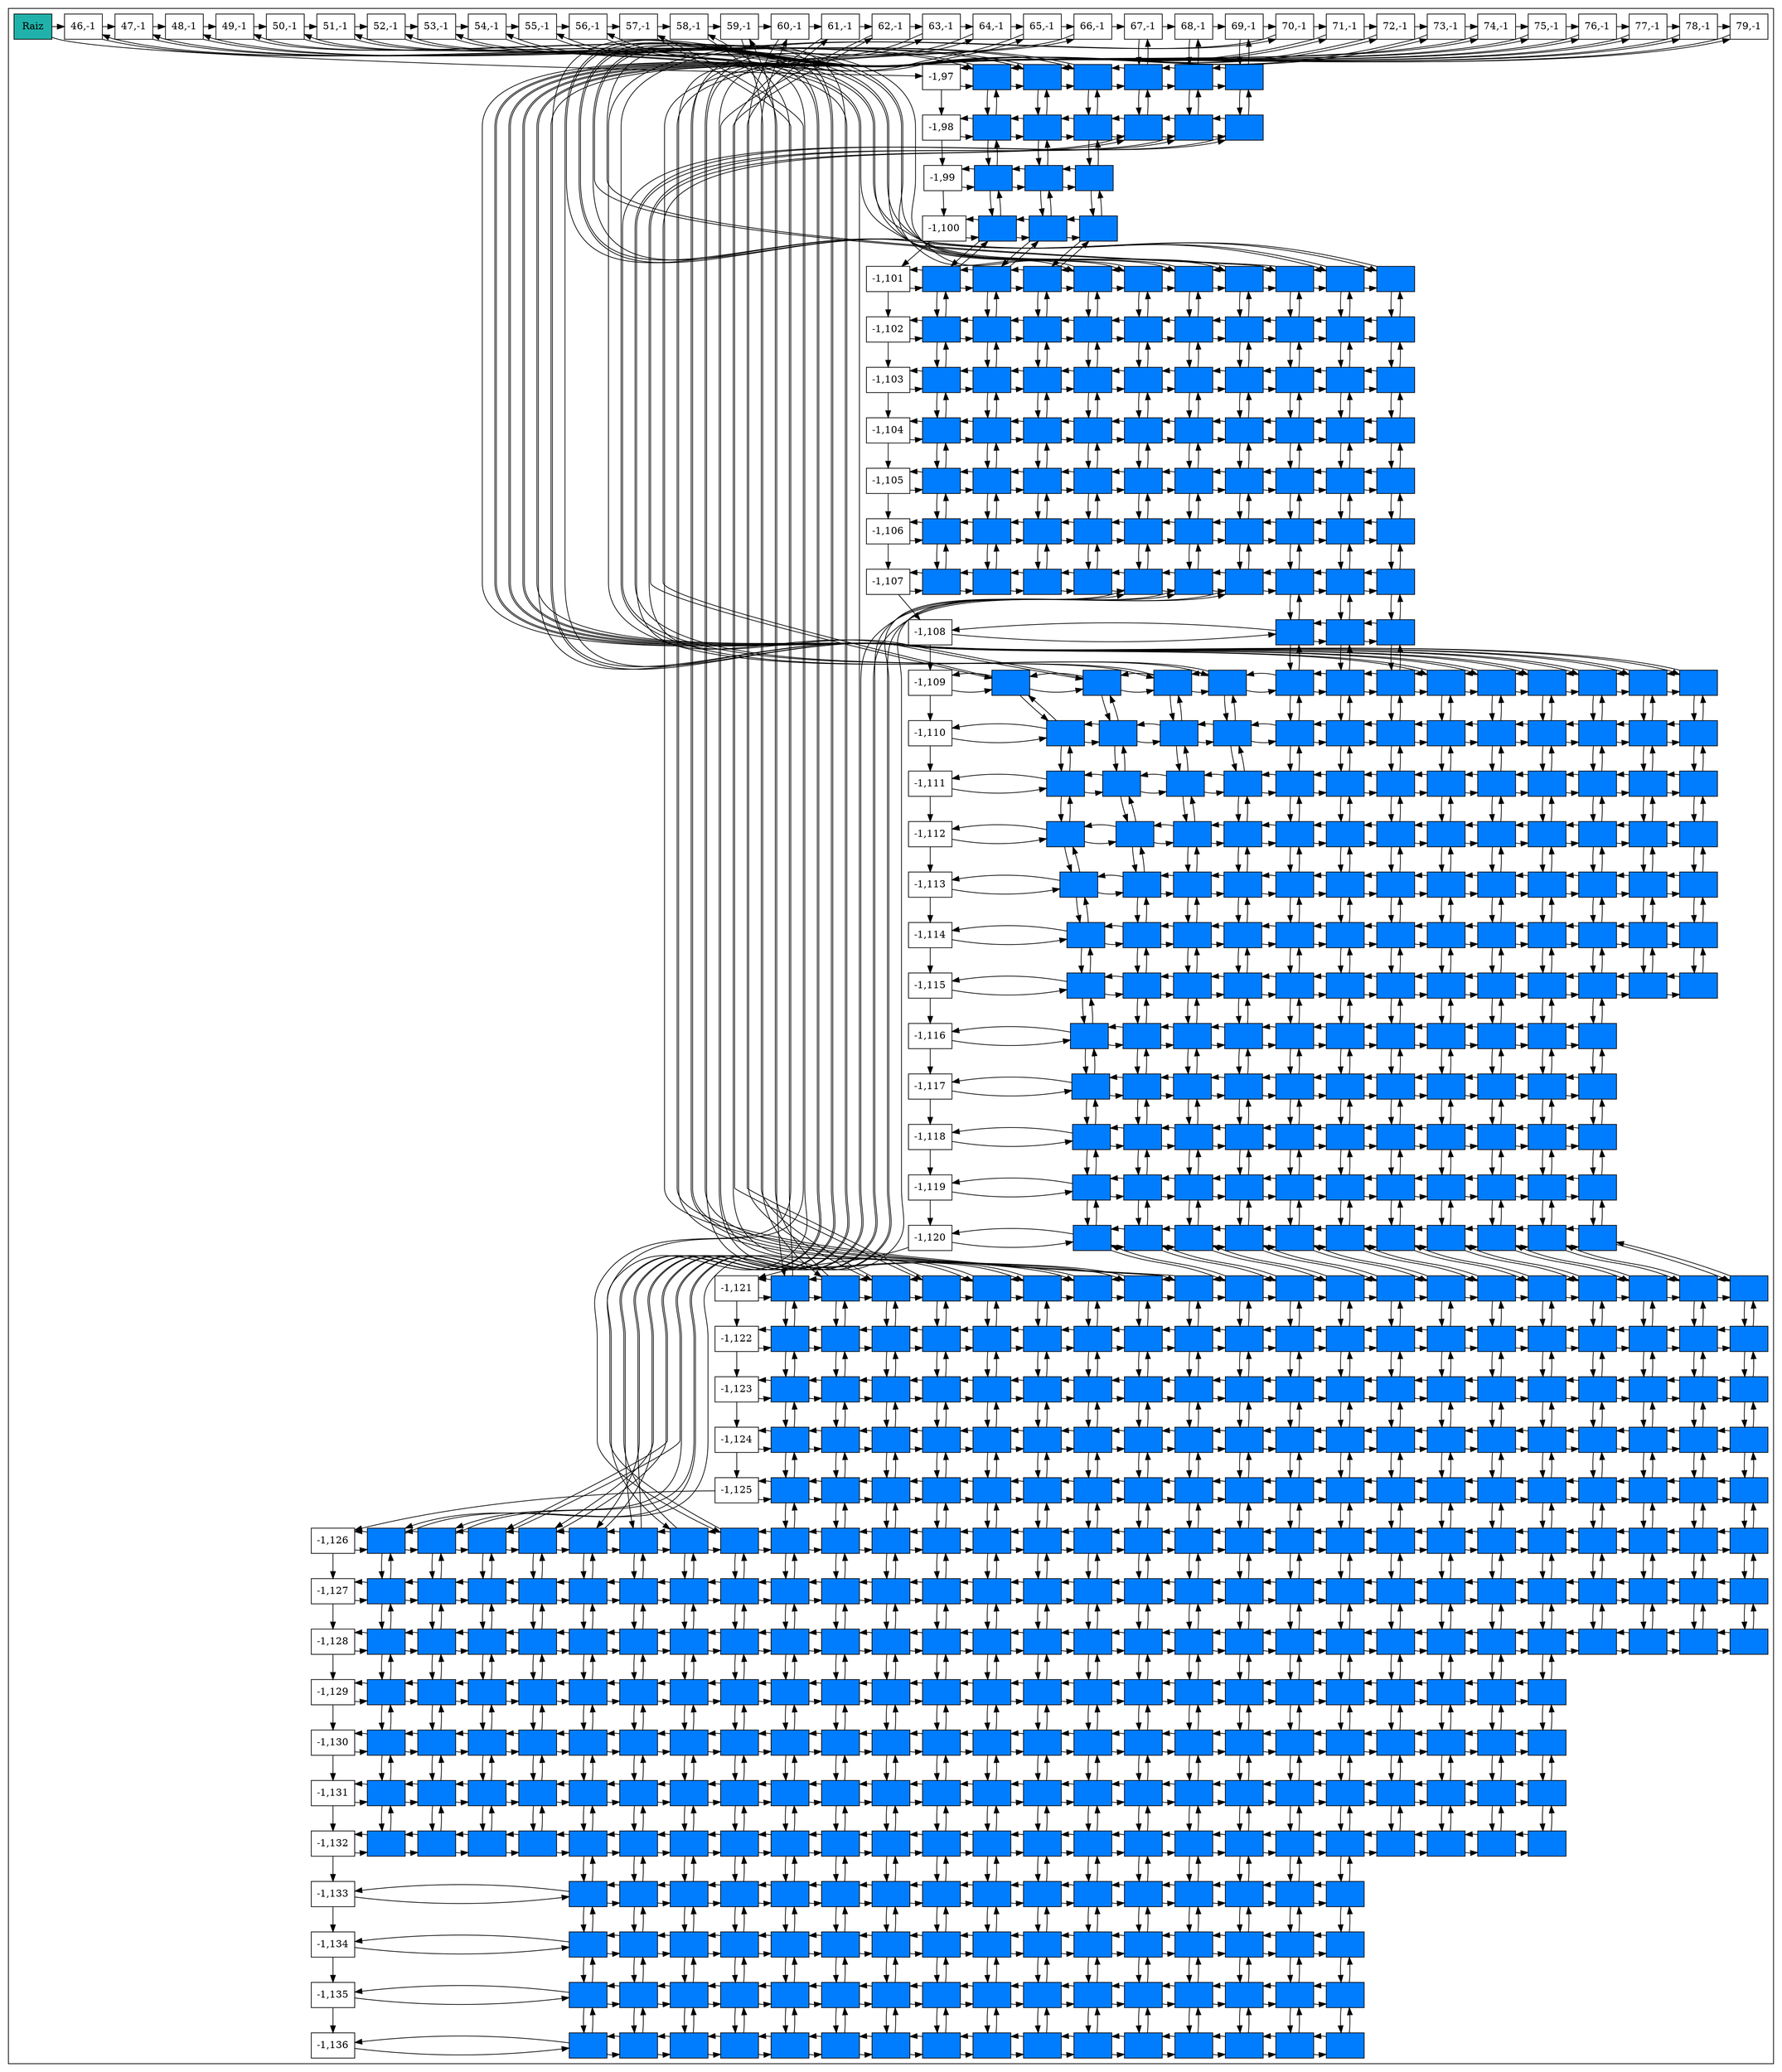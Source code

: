 digraph G {
node[shape=box style=filled];
subgraph cluster_0{
NodoRaiz[label="Raiz" fillcolor=lightseagreen]
Nodo1481529626[fillcolor=white label="-1,97" group=1];
Nodo2133127016[fillcolor=white label="-1,98" group=1];
Nodo1753948687[fillcolor=white label="-1,99" group=1];
Nodo53119549[fillcolor=white label="-1,100" group=1];
Nodo696686027[fillcolor=white label="-1,101" group=1];
Nodo1904308284[fillcolor=white label="-1,102" group=1];
Nodo1076604761[fillcolor=white label="-1,103" group=1];
Nodo394767875[fillcolor=white label="-1,104" group=1];
Nodo171067893[fillcolor=white label="-1,105" group=1];
Nodo1892206623[fillcolor=white label="-1,106" group=1];
Nodo1829040184[fillcolor=white label="-1,107" group=1];
Nodo1205447725[fillcolor=white label="-1,108" group=1];
Nodo1606166722[fillcolor=white label="-1,109" group=1];
Nodo1761774362[fillcolor=white label="-1,110" group=1];
Nodo592257842[fillcolor=white label="-1,111" group=1];
Nodo704601010[fillcolor=white label="-1,112" group=1];
Nodo389782647[fillcolor=white label="-1,113" group=1];
Nodo1788649425[fillcolor=white label="-1,114" group=1];
Nodo545416451[fillcolor=white label="-1,115" group=1];
Nodo1936955498[fillcolor=white label="-1,116" group=1];
Nodo945842775[fillcolor=white label="-1,117" group=1];
Nodo906758301[fillcolor=white label="-1,118" group=1];
Nodo85313826[fillcolor=white label="-1,119" group=1];
Nodo1783279906[fillcolor=white label="-1,120" group=1];
Nodo1371753710[fillcolor=white label="-1,121" group=1];
Nodo123596459[fillcolor=white label="-1,122" group=1];
Nodo749370299[fillcolor=white label="-1,123" group=1];
Nodo332799149[fillcolor=white label="-1,124" group=1];
Nodo1480168965[fillcolor=white label="-1,125" group=1];
Nodo813241119[fillcolor=white label="-1,126" group=1];
Nodo1332859144[fillcolor=white label="-1,127" group=1];
Nodo1818332991[fillcolor=white label="-1,128" group=1];
Nodo2029823240[fillcolor=white label="-1,129" group=1];
Nodo6664419[fillcolor=white label="-1,130" group=1];
Nodo1105053814[fillcolor=white label="-1,131" group=1];
Nodo556121861[fillcolor=white label="-1,132" group=1];
Nodo1022134988[fillcolor=white label="-1,133" group=1];
Nodo295946010[fillcolor=white label="-1,134" group=1];
Nodo1041380128[fillcolor=white label="-1,135" group=1];
Nodo851668592[fillcolor=white label="-1,136" group=1];
Nodo1780557838[fillcolor=white label="46,-1" group=48];
Nodo1698019655[fillcolor=white label="47,-1" group=49];
Nodo1251020274[fillcolor=white label="48,-1" group=50];
Nodo1669880382[fillcolor=white label="49,-1" group=51];
Nodo687897[fillcolor=white label="50,-1" group=52];
Nodo1211957726[fillcolor=white label="51,-1" group=53];
Nodo167869366[fillcolor=white label="52,-1" group=54];
Nodo737773922[fillcolor=white label="53,-1" group=55];
Nodo2019088819[fillcolor=white label="54,-1" group=56];
Nodo1481311383[fillcolor=white label="55,-1" group=57];
Nodo1503004899[fillcolor=white label="56,-1" group=58];
Nodo1044592682[fillcolor=white label="57,-1" group=59];
Nodo15268624[fillcolor=white label="58,-1" group=60];
Nodo473126[fillcolor=white label="59,-1" group=61];
Nodo1774189013[fillcolor=white label="60,-1" group=62];
Nodo1318723232[fillcolor=white label="61,-1" group=63];
Nodo158157848[fillcolor=white label="62,-1" group=64];
Nodo814908187[fillcolor=white label="63,-1" group=65];
Nodo645244301[fillcolor=white label="64,-1" group=66];
Nodo939835645[fillcolor=white label="65,-1" group=67];
Nodo1533695593[fillcolor=white label="66,-1" group=68];
Nodo2135202884[fillcolor=white label="67,-1" group=69];
Nodo1947600876[fillcolor=white label="68,-1" group=70];
Nodo1787503291[fillcolor=white label="69,-1" group=71];
Nodo1675360413[fillcolor=white label="70,-1" group=72];
Nodo942075422[fillcolor=white label="71,-1" group=73];
Nodo2093721489[fillcolor=white label="72,-1" group=74];
Nodo1340529737[fillcolor=white label="73,-1" group=75];
Nodo1933957688[fillcolor=white label="74,-1" group=76];
Nodo2082245712[fillcolor=white label="75,-1" group=77];
Nodo1565150061[fillcolor=white label="76,-1" group=78];
Nodo607637529[fillcolor=white label="77,-1" group=79];
Nodo2038323901[fillcolor=white label="78,-1" group=80];
Nodo1628977102[fillcolor=white label="79,-1" group=81];
Nodo1481529626->Nodo2133127016;
Nodo2133127016->Nodo1753948687;
Nodo1753948687->Nodo53119549;
Nodo53119549->Nodo696686027;
Nodo696686027->Nodo1904308284;
Nodo1904308284->Nodo1076604761;
Nodo1076604761->Nodo394767875;
Nodo394767875->Nodo171067893;
Nodo171067893->Nodo1892206623;
Nodo1892206623->Nodo1829040184;
Nodo1829040184->Nodo1205447725;
Nodo1205447725->Nodo1606166722;
Nodo1606166722->Nodo1761774362;
Nodo1761774362->Nodo592257842;
Nodo592257842->Nodo704601010;
Nodo704601010->Nodo389782647;
Nodo389782647->Nodo1788649425;
Nodo1788649425->Nodo545416451;
Nodo545416451->Nodo1936955498;
Nodo1936955498->Nodo945842775;
Nodo945842775->Nodo906758301;
Nodo906758301->Nodo85313826;
Nodo85313826->Nodo1783279906;
Nodo1783279906->Nodo1371753710;
Nodo1371753710->Nodo123596459;
Nodo123596459->Nodo749370299;
Nodo749370299->Nodo332799149;
Nodo332799149->Nodo1480168965;
Nodo1480168965->Nodo813241119;
Nodo813241119->Nodo1332859144;
Nodo1332859144->Nodo1818332991;
Nodo1818332991->Nodo2029823240;
Nodo2029823240->Nodo6664419;
Nodo6664419->Nodo1105053814;
Nodo1105053814->Nodo556121861;
Nodo556121861->Nodo1022134988;
Nodo1022134988->Nodo295946010;
Nodo295946010->Nodo1041380128;
Nodo1041380128->Nodo851668592;
Nodo1780557838->Nodo1698019655
Nodo1698019655->Nodo1251020274
Nodo1251020274->Nodo1669880382
Nodo1669880382->Nodo687897
Nodo687897->Nodo1211957726
Nodo1211957726->Nodo167869366
Nodo167869366->Nodo737773922
Nodo737773922->Nodo2019088819
Nodo2019088819->Nodo1481311383
Nodo1481311383->Nodo1503004899
Nodo1503004899->Nodo1044592682
Nodo1044592682->Nodo15268624
Nodo15268624->Nodo473126
Nodo473126->Nodo1774189013
Nodo1774189013->Nodo1318723232
Nodo1318723232->Nodo158157848
Nodo158157848->Nodo814908187
Nodo814908187->Nodo645244301
Nodo645244301->Nodo939835645
Nodo939835645->Nodo1533695593
Nodo1533695593->Nodo2135202884
Nodo2135202884->Nodo1947600876
Nodo1947600876->Nodo1787503291
Nodo1787503291->Nodo1675360413
Nodo1675360413->Nodo942075422
Nodo942075422->Nodo2093721489
Nodo2093721489->Nodo1340529737
Nodo1340529737->Nodo1933957688
Nodo1933957688->Nodo2082245712
Nodo2082245712->Nodo1565150061
Nodo1565150061->Nodo607637529
Nodo607637529->Nodo2038323901
Nodo2038323901->Nodo1628977102
NodoRaiz->Nodo1481529626;
NodoRaiz->Nodo1780557838;
{rank=same;NodoRaiz;Nodo1780557838;Nodo1698019655;Nodo1251020274;Nodo1669880382;Nodo687897;Nodo1211957726;Nodo167869366;Nodo737773922;Nodo2019088819;Nodo1481311383;Nodo1503004899;Nodo1044592682;Nodo15268624;Nodo473126;Nodo1774189013;Nodo1318723232;Nodo158157848;Nodo814908187;Nodo645244301;Nodo939835645;Nodo1533695593;Nodo2135202884;Nodo1947600876;Nodo1787503291;Nodo1675360413;Nodo942075422;Nodo2093721489;Nodo1340529737;Nodo1933957688;Nodo2082245712;Nodo1565150061;Nodo607637529;Nodo2038323901;Nodo1628977102}
Nodo1845893539[label="" fillcolor="#007DFF"group=48];
Nodo1949018978[label="" fillcolor="#007DFF"group=49];
Nodo2139864296[label="" fillcolor="#007DFF"group=50];
Nodo1760338114[label="" fillcolor="#007DFF"group=69];
Nodo489240793[label="" fillcolor="#007DFF"group=70];
Nodo112168983[label="" fillcolor="#007DFF"group=71];
Nodo1190356795[label="" fillcolor="#007DFF"group=48];
Nodo581316166[label="" fillcolor="#007DFF"group=49];
Nodo461327848[label="" fillcolor="#007DFF"group=50];
Nodo1239371107[label="" fillcolor="#007DFF"group=69];
Nodo348664284[label="" fillcolor="#007DFF"group=70];
Nodo118483229[label="" fillcolor="#007DFF"group=71];
Nodo1727980569[label="" fillcolor="#007DFF"group=48];
Nodo1442384368[label="" fillcolor="#007DFF"group=49];
Nodo6980674[label="" fillcolor="#007DFF"group=50];
Nodo539873126[label="" fillcolor="#007DFF"group=48];
Nodo1992054378[label="" fillcolor="#007DFF"group=49];
Nodo1323660814[label="" fillcolor="#007DFF"group=50];
Nodo851515977[label="" fillcolor="#007DFF"group=48];
Nodo2094642568[label="" fillcolor="#007DFF"group=49];
Nodo1749201791[label="" fillcolor="#007DFF"group=50];
Nodo1594708624[label="" fillcolor="#007DFF"group=51];
Nodo18387923[label="" fillcolor="#007DFF"group=52];
Nodo675366953[label="" fillcolor="#007DFF"group=53];
Nodo168807733[label="" fillcolor="#007DFF"group=54];
Nodo285022762[label="" fillcolor="#007DFF"group=73];
Nodo1153828636[label="" fillcolor="#007DFF"group=74];
Nodo1049827515[label="" fillcolor="#007DFF"group=75];
Nodo234028415[label="" fillcolor="#007DFF"group=48];
Nodo937147866[label="" fillcolor="#007DFF"group=49];
Nodo102710108[label="" fillcolor="#007DFF"group=50];
Nodo2067511723[label="" fillcolor="#007DFF"group=51];
Nodo1639492278[label="" fillcolor="#007DFF"group=52];
Nodo191360566[label="" fillcolor="#007DFF"group=53];
Nodo1960702429[label="" fillcolor="#007DFF"group=54];
Nodo1385031692[label="" fillcolor="#007DFF"group=73];
Nodo1984169457[label="" fillcolor="#007DFF"group=74];
Nodo1114002257[label="" fillcolor="#007DFF"group=75];
Nodo1504575961[label="" fillcolor="#007DFF"group=48];
Nodo1692290920[label="" fillcolor="#007DFF"group=49];
Nodo845395343[label="" fillcolor="#007DFF"group=50];
Nodo1114608713[label="" fillcolor="#007DFF"group=51];
Nodo1810294036[label="" fillcolor="#007DFF"group=52];
Nodo2102743567[label="" fillcolor="#007DFF"group=53];
Nodo1387614183[label="" fillcolor="#007DFF"group=54];
Nodo1824932900[label="" fillcolor="#007DFF"group=73];
Nodo819249901[label="" fillcolor="#007DFF"group=74];
Nodo1732656082[label="" fillcolor="#007DFF"group=75];
Nodo536124074[label="" fillcolor="#007DFF"group=48];
Nodo1095567892[label="" fillcolor="#007DFF"group=49];
Nodo1469610874[label="" fillcolor="#007DFF"group=50];
Nodo30823152[label="" fillcolor="#007DFF"group=51];
Nodo986495402[label="" fillcolor="#007DFF"group=52];
Nodo326633805[label="" fillcolor="#007DFF"group=53];
Nodo120583155[label="" fillcolor="#007DFF"group=54];
Nodo886927412[label="" fillcolor="#007DFF"group=73];
Nodo1803788012[label="" fillcolor="#007DFF"group=74];
Nodo954384560[label="" fillcolor="#007DFF"group=75];
Nodo1084890164[label="" fillcolor="#007DFF"group=48];
Nodo522815685[label="" fillcolor="#007DFF"group=49];
Nodo1747583282[label="" fillcolor="#007DFF"group=50];
Nodo1189325767[label="" fillcolor="#007DFF"group=51];
Nodo1446532243[label="" fillcolor="#007DFF"group=52];
Nodo84181297[label="" fillcolor="#007DFF"group=53];
Nodo1025450802[label="" fillcolor="#007DFF"group=54];
Nodo1727601349[label="" fillcolor="#007DFF"group=73];
Nodo1920030277[label="" fillcolor="#007DFF"group=74];
Nodo1407011891[label="" fillcolor="#007DFF"group=75];
Nodo396358601[label="" fillcolor="#007DFF"group=48];
Nodo966716621[label="" fillcolor="#007DFF"group=49];
Nodo1092966085[label="" fillcolor="#007DFF"group=50];
Nodo2015376902[label="" fillcolor="#007DFF"group=51];
Nodo281645936[label="" fillcolor="#007DFF"group=52];
Nodo1593830688[label="" fillcolor="#007DFF"group=53];
Nodo889658180[label="" fillcolor="#007DFF"group=54];
Nodo1282317284[label="" fillcolor="#007DFF"group=73];
Nodo274780938[label="" fillcolor="#007DFF"group=74];
Nodo836217547[label="" fillcolor="#007DFF"group=75];
Nodo1015499406[label="" fillcolor="#007DFF"group=48];
Nodo68048705[label="" fillcolor="#007DFF"group=49];
Nodo316685385[label="" fillcolor="#007DFF"group=50];
Nodo518872364[label="" fillcolor="#007DFF"group=51];
Nodo414758725[label="" fillcolor="#007DFF"group=52];
Nodo1861898060[label="" fillcolor="#007DFF"group=53];
Nodo2104177838[label="" fillcolor="#007DFF"group=54];
Nodo152769042[label="" fillcolor="#007DFF"group=73];
Nodo1413783275[label="" fillcolor="#007DFF"group=74];
Nodo1752705792[label="" fillcolor="#007DFF"group=75];
Nodo1141038329[label="" fillcolor="#007DFF"group=73];
Nodo489567512[label="" fillcolor="#007DFF"group=74];
Nodo1171852622[label="" fillcolor="#007DFF"group=75];
Nodo2027274835[label="" fillcolor="#007DFF"group=69];
Nodo1771712380[label="" fillcolor="#007DFF"group=70];
Nodo1949375798[label="" fillcolor="#007DFF"group=71];
Nodo496653291[label="" fillcolor="#007DFF"group=72];
Nodo1991417684[label="" fillcolor="#007DFF"group=73];
Nodo612720751[label="" fillcolor="#007DFF"group=74];
Nodo1223624466[label="" fillcolor="#007DFF"group=75];
Nodo1910047113[label="" fillcolor="#007DFF"group=76];
Nodo151878098[label="" fillcolor="#007DFF"group=77];
Nodo2097635592[label="" fillcolor="#007DFF"group=78];
Nodo1534585043[label="" fillcolor="#007DFF"group=79];
Nodo1654353789[label="" fillcolor="#007DFF"group=80];
Nodo3823893[label="" fillcolor="#007DFF"group=81];
Nodo1171374140[label="" fillcolor="#007DFF"group=69];
Nodo662417389[label="" fillcolor="#007DFF"group=70];
Nodo678573429[label="" fillcolor="#007DFF"group=71];
Nodo412442878[label="" fillcolor="#007DFF"group=72];
Nodo1393460208[label="" fillcolor="#007DFF"group=73];
Nodo703617723[label="" fillcolor="#007DFF"group=74];
Nodo269491053[label="" fillcolor="#007DFF"group=75];
Nodo598809345[label="" fillcolor="#007DFF"group=76];
Nodo67571076[label="" fillcolor="#007DFF"group=77];
Nodo797555261[label="" fillcolor="#007DFF"group=78];
Nodo1070729170[label="" fillcolor="#007DFF"group=79];
Nodo336620090[label="" fillcolor="#007DFF"group=80];
Nodo684142097[label="" fillcolor="#007DFF"group=81];
Nodo1258107238[label="" fillcolor="#007DFF"group=69];
Nodo1698583420[label="" fillcolor="#007DFF"group=70];
Nodo1927853147[label="" fillcolor="#007DFF"group=71];
Nodo1674488753[label="" fillcolor="#007DFF"group=72];
Nodo1083949231[label="" fillcolor="#007DFF"group=73];
Nodo1462357619[label="" fillcolor="#007DFF"group=74];
Nodo1616179873[label="" fillcolor="#007DFF"group=75];
Nodo1985044025[label="" fillcolor="#007DFF"group=76];
Nodo1758557924[label="" fillcolor="#007DFF"group=77];
Nodo1897035739[label="" fillcolor="#007DFF"group=78];
Nodo915690146[label="" fillcolor="#007DFF"group=79];
Nodo1254650591[label="" fillcolor="#007DFF"group=80];
Nodo692931380[label="" fillcolor="#007DFF"group=81];
Nodo1266900329[label="" fillcolor="#007DFF"group=69];
Nodo1603667961[label="" fillcolor="#007DFF"group=70];
Nodo1455540318[label="" fillcolor="#007DFF"group=71];
Nodo353774937[label="" fillcolor="#007DFF"group=72];
Nodo1152340615[label="" fillcolor="#007DFF"group=73];
Nodo728312868[label="" fillcolor="#007DFF"group=74];
Nodo1932689967[label="" fillcolor="#007DFF"group=75];
Nodo1474958837[label="" fillcolor="#007DFF"group=76];
Nodo1768906469[label="" fillcolor="#007DFF"group=77];
Nodo193288160[label="" fillcolor="#007DFF"group=78];
Nodo1816239941[label="" fillcolor="#007DFF"group=79];
Nodo1803774597[label="" fillcolor="#007DFF"group=80];
Nodo2013829478[label="" fillcolor="#007DFF"group=81];
Nodo1502866384[label="" fillcolor="#007DFF"group=69];
Nodo961080336[label="" fillcolor="#007DFF"group=70];
Nodo1232043774[label="" fillcolor="#007DFF"group=71];
Nodo1963986204[label="" fillcolor="#007DFF"group=72];
Nodo857449733[label="" fillcolor="#007DFF"group=73];
Nodo1296955162[label="" fillcolor="#007DFF"group=74];
Nodo2137520323[label="" fillcolor="#007DFF"group=75];
Nodo183132894[label="" fillcolor="#007DFF"group=76];
Nodo1689767179[label="" fillcolor="#007DFF"group=77];
Nodo1189086112[label="" fillcolor="#007DFF"group=78];
Nodo100747871[label="" fillcolor="#007DFF"group=79];
Nodo1596204243[label="" fillcolor="#007DFF"group=80];
Nodo94467497[label="" fillcolor="#007DFF"group=81];
Nodo1125817278[label="" fillcolor="#007DFF"group=69];
Nodo1329947184[label="" fillcolor="#007DFF"group=70];
Nodo834258359[label="" fillcolor="#007DFF"group=71];
Nodo1060893204[label="" fillcolor="#007DFF"group=72];
Nodo686508326[label="" fillcolor="#007DFF"group=73];
Nodo1281092329[label="" fillcolor="#007DFF"group=74];
Nodo858786472[label="" fillcolor="#007DFF"group=75];
Nodo1409017224[label="" fillcolor="#007DFF"group=76];
Nodo564864168[label="" fillcolor="#007DFF"group=77];
Nodo842305238[label="" fillcolor="#007DFF"group=78];
Nodo23246706[label="" fillcolor="#007DFF"group=79];
Nodo230282611[label="" fillcolor="#007DFF"group=80];
Nodo1968123400[label="" fillcolor="#007DFF"group=81];
Nodo1662733385[label="" fillcolor="#007DFF"group=69];
Nodo2002169471[label="" fillcolor="#007DFF"group=70];
Nodo872939435[label="" fillcolor="#007DFF"group=71];
Nodo951363661[label="" fillcolor="#007DFF"group=72];
Nodo32817686[label="" fillcolor="#007DFF"group=73];
Nodo1125359873[label="" fillcolor="#007DFF"group=74];
Nodo1222833263[label="" fillcolor="#007DFF"group=75];
Nodo1426705406[label="" fillcolor="#007DFF"group=76];
Nodo1925863227[label="" fillcolor="#007DFF"group=77];
Nodo739240906[label="" fillcolor="#007DFF"group=78];
Nodo1930507176[label="" fillcolor="#007DFF"group=79];
Nodo1750876175[label="" fillcolor="#007DFF"group=80];
Nodo1208983984[label="" fillcolor="#007DFF"group=81];
Nodo462246592[label="" fillcolor="#007DFF"group=69];
Nodo1635495530[label="" fillcolor="#007DFF"group=70];
Nodo1798162034[label="" fillcolor="#007DFF"group=71];
Nodo1587210374[label="" fillcolor="#007DFF"group=72];
Nodo804305607[label="" fillcolor="#007DFF"group=73];
Nodo323246509[label="" fillcolor="#007DFF"group=74];
Nodo375329761[label="" fillcolor="#007DFF"group=75];
Nodo529012596[label="" fillcolor="#007DFF"group=76];
Nodo897888448[label="" fillcolor="#007DFF"group=77];
Nodo71044844[label="" fillcolor="#007DFF"group=78];
Nodo1779619217[label="" fillcolor="#007DFF"group=79];
Nodo897469456[label="" fillcolor="#007DFF"group=69];
Nodo627894479[label="" fillcolor="#007DFF"group=70];
Nodo1103354336[label="" fillcolor="#007DFF"group=71];
Nodo1023488532[label="" fillcolor="#007DFF"group=72];
Nodo2052646760[label="" fillcolor="#007DFF"group=73];
Nodo951079548[label="" fillcolor="#007DFF"group=74];
Nodo1742966867[label="" fillcolor="#007DFF"group=75];
Nodo1397133097[label="" fillcolor="#007DFF"group=76];
Nodo1855476110[label="" fillcolor="#007DFF"group=77];
Nodo1417792915[label="" fillcolor="#007DFF"group=78];
Nodo790343256[label="" fillcolor="#007DFF"group=79];
Nodo1220756309[label="" fillcolor="#007DFF"group=69];
Nodo1685815266[label="" fillcolor="#007DFF"group=70];
Nodo1053612971[label="" fillcolor="#007DFF"group=71];
Nodo1289210692[label="" fillcolor="#007DFF"group=72];
Nodo509403232[label="" fillcolor="#007DFF"group=73];
Nodo568793126[label="" fillcolor="#007DFF"group=74];
Nodo2033098290[label="" fillcolor="#007DFF"group=75];
Nodo198309816[label="" fillcolor="#007DFF"group=76];
Nodo1928808770[label="" fillcolor="#007DFF"group=77];
Nodo1799899410[label="" fillcolor="#007DFF"group=78];
Nodo1721402695[label="" fillcolor="#007DFF"group=79];
Nodo1651687963[label="" fillcolor="#007DFF"group=69];
Nodo705112654[label="" fillcolor="#007DFF"group=70];
Nodo61793989[label="" fillcolor="#007DFF"group=71];
Nodo825027402[label="" fillcolor="#007DFF"group=72];
Nodo1169855854[label="" fillcolor="#007DFF"group=73];
Nodo1451000525[label="" fillcolor="#007DFF"group=74];
Nodo579919369[label="" fillcolor="#007DFF"group=75];
Nodo1957697450[label="" fillcolor="#007DFF"group=76];
Nodo1706094007[label="" fillcolor="#007DFF"group=77];
Nodo1466458406[label="" fillcolor="#007DFF"group=78];
Nodo1940688212[label="" fillcolor="#007DFF"group=79];
Nodo123062732[label="" fillcolor="#007DFF"group=69];
Nodo1701466564[label="" fillcolor="#007DFF"group=70];
Nodo1906273566[label="" fillcolor="#007DFF"group=71];
Nodo1716426836[label="" fillcolor="#007DFF"group=72];
Nodo1333540600[label="" fillcolor="#007DFF"group=73];
Nodo2024782498[label="" fillcolor="#007DFF"group=74];
Nodo1918029620[label="" fillcolor="#007DFF"group=75];
Nodo1615619346[label="" fillcolor="#007DFF"group=76];
Nodo1319719957[label="" fillcolor="#007DFF"group=77];
Nodo1263963592[label="" fillcolor="#007DFF"group=78];
Nodo790221049[label="" fillcolor="#007DFF"group=79];
Nodo1964762774[label="" fillcolor="#007DFF"group=60];
Nodo1023558560[label="" fillcolor="#007DFF"group=61];
Nodo296712085[label="" fillcolor="#007DFF"group=62];
Nodo1469401950[label="" fillcolor="#007DFF"group=63];
Nodo2106599532[label="" fillcolor="#007DFF"group=64];
Nodo1377856317[label="" fillcolor="#007DFF"group=65];
Nodo953789747[label="" fillcolor="#007DFF"group=66];
Nodo1164693197[label="" fillcolor="#007DFF"group=67];
Nodo969166148[label="" fillcolor="#007DFF"group=68];
Nodo746476797[label="" fillcolor="#007DFF"group=69];
Nodo678671515[label="" fillcolor="#007DFF"group=70];
Nodo1463047312[label="" fillcolor="#007DFF"group=71];
Nodo919324823[label="" fillcolor="#007DFF"group=72];
Nodo1749859087[label="" fillcolor="#007DFF"group=73];
Nodo1571692017[label="" fillcolor="#007DFF"group=74];
Nodo676020736[label="" fillcolor="#007DFF"group=75];
Nodo1076668654[label="" fillcolor="#007DFF"group=76];
Nodo1295382311[label="" fillcolor="#007DFF"group=77];
Nodo1624849125[label="" fillcolor="#007DFF"group=78];
Nodo309342140[label="" fillcolor="#007DFF"group=79];
Nodo926846660[label="" fillcolor="#007DFF"group=60];
Nodo1439751115[label="" fillcolor="#007DFF"group=61];
Nodo2088230278[label="" fillcolor="#007DFF"group=62];
Nodo1869156475[label="" fillcolor="#007DFF"group=63];
Nodo744684540[label="" fillcolor="#007DFF"group=64];
Nodo2134864696[label="" fillcolor="#007DFF"group=65];
Nodo1030097588[label="" fillcolor="#007DFF"group=66];
Nodo447430571[label="" fillcolor="#007DFF"group=67];
Nodo556632601[label="" fillcolor="#007DFF"group=68];
Nodo621775799[label="" fillcolor="#007DFF"group=69];
Nodo682694152[label="" fillcolor="#007DFF"group=70];
Nodo1797534418[label="" fillcolor="#007DFF"group=71];
Nodo647233773[label="" fillcolor="#007DFF"group=72];
Nodo2141156795[label="" fillcolor="#007DFF"group=73];
Nodo1606302998[label="" fillcolor="#007DFF"group=74];
Nodo356923025[label="" fillcolor="#007DFF"group=75];
Nodo332652476[label="" fillcolor="#007DFF"group=76];
Nodo400904912[label="" fillcolor="#007DFF"group=77];
Nodo966630327[label="" fillcolor="#007DFF"group=78];
Nodo499892395[label="" fillcolor="#007DFF"group=79];
Nodo283693713[label="" fillcolor="#007DFF"group=60];
Nodo757494158[label="" fillcolor="#007DFF"group=61];
Nodo2016610238[label="" fillcolor="#007DFF"group=62];
Nodo1002327691[label="" fillcolor="#007DFF"group=63];
Nodo1838448439[label="" fillcolor="#007DFF"group=64];
Nodo1939917066[label="" fillcolor="#007DFF"group=65];
Nodo332283447[label="" fillcolor="#007DFF"group=66];
Nodo1515053267[label="" fillcolor="#007DFF"group=67];
Nodo342770026[label="" fillcolor="#007DFF"group=68];
Nodo1643328116[label="" fillcolor="#007DFF"group=69];
Nodo61769723[label="" fillcolor="#007DFF"group=70];
Nodo919647269[label="" fillcolor="#007DFF"group=71];
Nodo1356056196[label="" fillcolor="#007DFF"group=72];
Nodo676019832[label="" fillcolor="#007DFF"group=73];
Nodo1605232085[label="" fillcolor="#007DFF"group=74];
Nodo1819218841[label="" fillcolor="#007DFF"group=75];
Nodo575020918[label="" fillcolor="#007DFF"group=76];
Nodo1393511864[label="" fillcolor="#007DFF"group=77];
Nodo1664911681[label="" fillcolor="#007DFF"group=78];
Nodo2010889572[label="" fillcolor="#007DFF"group=79];
Nodo1710534982[label="" fillcolor="#007DFF"group=60];
Nodo1287606989[label="" fillcolor="#007DFF"group=61];
Nodo1271835802[label="" fillcolor="#007DFF"group=62];
Nodo1641285658[label="" fillcolor="#007DFF"group=63];
Nodo560659431[label="" fillcolor="#007DFF"group=64];
Nodo401996861[label="" fillcolor="#007DFF"group=65];
Nodo694233125[label="" fillcolor="#007DFF"group=66];
Nodo1748263371[label="" fillcolor="#007DFF"group=67];
Nodo511118057[label="" fillcolor="#007DFF"group=68];
Nodo651888910[label="" fillcolor="#007DFF"group=69];
Nodo115031536[label="" fillcolor="#007DFF"group=70];
Nodo1302998745[label="" fillcolor="#007DFF"group=71];
Nodo1798067655[label="" fillcolor="#007DFF"group=72];
Nodo365015765[label="" fillcolor="#007DFF"group=73];
Nodo1252669728[label="" fillcolor="#007DFF"group=74];
Nodo1458178634[label="" fillcolor="#007DFF"group=75];
Nodo1600257853[label="" fillcolor="#007DFF"group=76];
Nodo1194240286[label="" fillcolor="#007DFF"group=77];
Nodo1549200354[label="" fillcolor="#007DFF"group=78];
Nodo1516769912[label="" fillcolor="#007DFF"group=79];
Nodo169907743[label="" fillcolor="#007DFF"group=60];
Nodo955562012[label="" fillcolor="#007DFF"group=61];
Nodo1402359067[label="" fillcolor="#007DFF"group=62];
Nodo1232563907[label="" fillcolor="#007DFF"group=63];
Nodo1198102940[label="" fillcolor="#007DFF"group=64];
Nodo1522593077[label="" fillcolor="#007DFF"group=65];
Nodo1004506595[label="" fillcolor="#007DFF"group=66];
Nodo1227681069[label="" fillcolor="#007DFF"group=67];
Nodo1107441901[label="" fillcolor="#007DFF"group=68];
Nodo536267997[label="" fillcolor="#007DFF"group=69];
Nodo1476524629[label="" fillcolor="#007DFF"group=70];
Nodo1986667005[label="" fillcolor="#007DFF"group=71];
Nodo628927117[label="" fillcolor="#007DFF"group=72];
Nodo214244059[label="" fillcolor="#007DFF"group=73];
Nodo1539414596[label="" fillcolor="#007DFF"group=74];
Nodo2080582920[label="" fillcolor="#007DFF"group=75];
Nodo1022085319[label="" fillcolor="#007DFF"group=76];
Nodo417074755[label="" fillcolor="#007DFF"group=77];
Nodo1327019174[label="" fillcolor="#007DFF"group=78];
Nodo706132768[label="" fillcolor="#007DFF"group=79];
Nodo1276292325[label="" fillcolor="#007DFF"group=52];
Nodo499694839[label="" fillcolor="#007DFF"group=53];
Nodo1837881955[label="" fillcolor="#007DFF"group=54];
Nodo1067685686[label="" fillcolor="#007DFF"group=55];
Nodo2053115162[label="" fillcolor="#007DFF"group=56];
Nodo1489113727[label="" fillcolor="#007DFF"group=57];
Nodo743447095[label="" fillcolor="#007DFF"group=58];
Nodo266941100[label="" fillcolor="#007DFF"group=59];
Nodo1213850453[label="" fillcolor="#007DFF"group=60];
Nodo814694923[label="" fillcolor="#007DFF"group=61];
Nodo985165112[label="" fillcolor="#007DFF"group=62];
Nodo635969268[label="" fillcolor="#007DFF"group=63];
Nodo581698135[label="" fillcolor="#007DFF"group=64];
Nodo1761186579[label="" fillcolor="#007DFF"group=65];
Nodo298967705[label="" fillcolor="#007DFF"group=66];
Nodo1948996073[label="" fillcolor="#007DFF"group=67];
Nodo911694721[label="" fillcolor="#007DFF"group=68];
Nodo311568211[label="" fillcolor="#007DFF"group=69];
Nodo206162610[label="" fillcolor="#007DFF"group=70];
Nodo583235275[label="" fillcolor="#007DFF"group=71];
Nodo776251969[label="" fillcolor="#007DFF"group=72];
Nodo762296421[label="" fillcolor="#007DFF"group=73];
Nodo1865542432[label="" fillcolor="#007DFF"group=74];
Nodo1451076899[label="" fillcolor="#007DFF"group=75];
Nodo1566573327[label="" fillcolor="#007DFF"group=76];
Nodo219948118[label="" fillcolor="#007DFF"group=77];
Nodo1830069822[label="" fillcolor="#007DFF"group=78];
Nodo1446709770[label="" fillcolor="#007DFF"group=79];
Nodo194905017[label="" fillcolor="#007DFF"group=52];
Nodo1733081096[label="" fillcolor="#007DFF"group=53];
Nodo799131529[label="" fillcolor="#007DFF"group=54];
Nodo558162733[label="" fillcolor="#007DFF"group=55];
Nodo1522315127[label="" fillcolor="#007DFF"group=56];
Nodo1479725264[label="" fillcolor="#007DFF"group=57];
Nodo2031012304[label="" fillcolor="#007DFF"group=58];
Nodo2136277079[label="" fillcolor="#007DFF"group=59];
Nodo1076744157[label="" fillcolor="#007DFF"group=60];
Nodo240591704[label="" fillcolor="#007DFF"group=61];
Nodo26753803[label="" fillcolor="#007DFF"group=62];
Nodo1452856535[label="" fillcolor="#007DFF"group=63];
Nodo2028317438[label="" fillcolor="#007DFF"group=64];
Nodo1335823193[label="" fillcolor="#007DFF"group=65];
Nodo253698498[label="" fillcolor="#007DFF"group=66];
Nodo531718810[label="" fillcolor="#007DFF"group=67];
Nodo1247185352[label="" fillcolor="#007DFF"group=68];
Nodo2099545624[label="" fillcolor="#007DFF"group=69];
Nodo188987727[label="" fillcolor="#007DFF"group=70];
Nodo527613711[label="" fillcolor="#007DFF"group=71];
Nodo1637117408[label="" fillcolor="#007DFF"group=72];
Nodo945365900[label="" fillcolor="#007DFF"group=73];
Nodo776367113[label="" fillcolor="#007DFF"group=74];
Nodo608580617[label="" fillcolor="#007DFF"group=75];
Nodo1728030220[label="" fillcolor="#007DFF"group=76];
Nodo390835228[label="" fillcolor="#007DFF"group=77];
Nodo183549144[label="" fillcolor="#007DFF"group=78];
Nodo520300531[label="" fillcolor="#007DFF"group=79];
Nodo72822233[label="" fillcolor="#007DFF"group=52];
Nodo1320573443[label="" fillcolor="#007DFF"group=53];
Nodo1093613937[label="" fillcolor="#007DFF"group=54];
Nodo1192600088[label="" fillcolor="#007DFF"group=55];
Nodo2047960774[label="" fillcolor="#007DFF"group=56];
Nodo109796805[label="" fillcolor="#007DFF"group=57];
Nodo1054279892[label="" fillcolor="#007DFF"group=58];
Nodo1421375604[label="" fillcolor="#007DFF"group=59];
Nodo636359539[label="" fillcolor="#007DFF"group=60];
Nodo2044139390[label="" fillcolor="#007DFF"group=61];
Nodo2134913336[label="" fillcolor="#007DFF"group=62];
Nodo1747750268[label="" fillcolor="#007DFF"group=63];
Nodo1032613505[label="" fillcolor="#007DFF"group=64];
Nodo2090984105[label="" fillcolor="#007DFF"group=65];
Nodo43439604[label="" fillcolor="#007DFF"group=66];
Nodo241037239[label="" fillcolor="#007DFF"group=67];
Nodo1358655643[label="" fillcolor="#007DFF"group=68];
Nodo591160455[label="" fillcolor="#007DFF"group=69];
Nodo389098593[label="" fillcolor="#007DFF"group=70];
Nodo1995463015[label="" fillcolor="#007DFF"group=71];
Nodo2097451146[label="" fillcolor="#007DFF"group=72];
Nodo1037884401[label="" fillcolor="#007DFF"group=73];
Nodo588298767[label="" fillcolor="#007DFF"group=74];
Nodo1465902187[label="" fillcolor="#007DFF"group=75];
Nodo243707594[label="" fillcolor="#007DFF"group=76];
Nodo1440677816[label="" fillcolor="#007DFF"group=77];
Nodo1941501902[label="" fillcolor="#007DFF"group=78];
Nodo1533815150[label="" fillcolor="#007DFF"group=79];
Nodo1621568567[label="" fillcolor="#007DFF"group=52];
Nodo1109802148[label="" fillcolor="#007DFF"group=53];
Nodo1981064617[label="" fillcolor="#007DFF"group=54];
Nodo1275708764[label="" fillcolor="#007DFF"group=55];
Nodo362188414[label="" fillcolor="#007DFF"group=56];
Nodo1722172276[label="" fillcolor="#007DFF"group=57];
Nodo902601700[label="" fillcolor="#007DFF"group=58];
Nodo929930020[label="" fillcolor="#007DFF"group=59];
Nodo380180169[label="" fillcolor="#007DFF"group=60];
Nodo1111513739[label="" fillcolor="#007DFF"group=61];
Nodo318958236[label="" fillcolor="#007DFF"group=62];
Nodo1215166307[label="" fillcolor="#007DFF"group=63];
Nodo380420089[label="" fillcolor="#007DFF"group=64];
Nodo1459108773[label="" fillcolor="#007DFF"group=65];
Nodo1378512364[label="" fillcolor="#007DFF"group=66];
Nodo1977306661[label="" fillcolor="#007DFF"group=67];
Nodo108753936[label="" fillcolor="#007DFF"group=68];
Nodo298402409[label="" fillcolor="#007DFF"group=69];
Nodo269293745[label="" fillcolor="#007DFF"group=70];
Nodo1065932531[label="" fillcolor="#007DFF"group=71];
Nodo1653538534[label="" fillcolor="#007DFF"group=72];
Nodo965685972[label="" fillcolor="#007DFF"group=73];
Nodo1094675908[label="" fillcolor="#007DFF"group=74];
Nodo947459166[label="" fillcolor="#007DFF"group=75];
Nodo764781689[label="" fillcolor="#007DFF"group=52];
Nodo1842100877[label="" fillcolor="#007DFF"group=53];
Nodo1462188989[label="" fillcolor="#007DFF"group=54];
Nodo655101667[label="" fillcolor="#007DFF"group=55];
Nodo666550295[label="" fillcolor="#007DFF"group=56];
Nodo724475455[label="" fillcolor="#007DFF"group=57];
Nodo1169863220[label="" fillcolor="#007DFF"group=58];
Nodo34002806[label="" fillcolor="#007DFF"group=59];
Nodo1942816089[label="" fillcolor="#007DFF"group=60];
Nodo743285369[label="" fillcolor="#007DFF"group=61];
Nodo1022791382[label="" fillcolor="#007DFF"group=62];
Nodo150950745[label="" fillcolor="#007DFF"group=63];
Nodo327379154[label="" fillcolor="#007DFF"group=64];
Nodo1377590961[label="" fillcolor="#007DFF"group=65];
Nodo1511324186[label="" fillcolor="#007DFF"group=66];
Nodo671289242[label="" fillcolor="#007DFF"group=67];
Nodo550385584[label="" fillcolor="#007DFF"group=68];
Nodo269946062[label="" fillcolor="#007DFF"group=69];
Nodo1831788796[label="" fillcolor="#007DFF"group=70];
Nodo1566661916[label="" fillcolor="#007DFF"group=71];
Nodo205750967[label="" fillcolor="#007DFF"group=72];
Nodo614112909[label="" fillcolor="#007DFF"group=73];
Nodo1042920418[label="" fillcolor="#007DFF"group=74];
Nodo1769443462[label="" fillcolor="#007DFF"group=75];
Nodo2041704741[label="" fillcolor="#007DFF"group=52];
Nodo154105448[label="" fillcolor="#007DFF"group=53];
Nodo2053792268[label="" fillcolor="#007DFF"group=54];
Nodo793521767[label="" fillcolor="#007DFF"group=55];
Nodo1493355122[label="" fillcolor="#007DFF"group=56];
Nodo736914188[label="" fillcolor="#007DFF"group=57];
Nodo37688959[label="" fillcolor="#007DFF"group=58];
Nodo1280192329[label="" fillcolor="#007DFF"group=59];
Nodo55590376[label="" fillcolor="#007DFF"group=60];
Nodo1269600901[label="" fillcolor="#007DFF"group=61];
Nodo828041569[label="" fillcolor="#007DFF"group=62];
Nodo215198820[label="" fillcolor="#007DFF"group=63];
Nodo242118507[label="" fillcolor="#007DFF"group=64];
Nodo570027161[label="" fillcolor="#007DFF"group=65];
Nodo1200490534[label="" fillcolor="#007DFF"group=66];
Nodo1454320703[label="" fillcolor="#007DFF"group=67];
Nodo734463158[label="" fillcolor="#007DFF"group=68];
Nodo1161082995[label="" fillcolor="#007DFF"group=69];
Nodo1917601739[label="" fillcolor="#007DFF"group=70];
Nodo1571636073[label="" fillcolor="#007DFF"group=71];
Nodo1314655966[label="" fillcolor="#007DFF"group=72];
Nodo776716358[label="" fillcolor="#007DFF"group=73];
Nodo1051306075[label="" fillcolor="#007DFF"group=74];
Nodo162005740[label="" fillcolor="#007DFF"group=75];
Nodo665638905[label="" fillcolor="#007DFF"group=52];
Nodo1469409978[label="" fillcolor="#007DFF"group=53];
Nodo613284707[label="" fillcolor="#007DFF"group=54];
Nodo1836790396[label="" fillcolor="#007DFF"group=55];
Nodo740893493[label="" fillcolor="#007DFF"group=56];
Nodo1343573168[label="" fillcolor="#007DFF"group=57];
Nodo461959986[label="" fillcolor="#007DFF"group=58];
Nodo794090221[label="" fillcolor="#007DFF"group=59];
Nodo1249998009[label="" fillcolor="#007DFF"group=60];
Nodo806076821[label="" fillcolor="#007DFF"group=61];
Nodo1824957893[label="" fillcolor="#007DFF"group=62];
Nodo1699518722[label="" fillcolor="#007DFF"group=63];
Nodo606670254[label="" fillcolor="#007DFF"group=64];
Nodo1254123479[label="" fillcolor="#007DFF"group=65];
Nodo326179783[label="" fillcolor="#007DFF"group=66];
Nodo317981730[label="" fillcolor="#007DFF"group=67];
Nodo2128359343[label="" fillcolor="#007DFF"group=68];
Nodo938152316[label="" fillcolor="#007DFF"group=69];
Nodo744463205[label="" fillcolor="#007DFF"group=70];
Nodo515399640[label="" fillcolor="#007DFF"group=71];
Nodo17214199[label="" fillcolor="#007DFF"group=72];
Nodo1846098778[label="" fillcolor="#007DFF"group=73];
Nodo1046282573[label="" fillcolor="#007DFF"group=74];
Nodo1657262017[label="" fillcolor="#007DFF"group=75];
Nodo1453490300[label="" fillcolor="#007DFF"group=56];
Nodo1901507097[label="" fillcolor="#007DFF"group=57];
Nodo660046359[label="" fillcolor="#007DFF"group=58];
Nodo2075326715[label="" fillcolor="#007DFF"group=59];
Nodo961623697[label="" fillcolor="#007DFF"group=60];
Nodo2102627800[label="" fillcolor="#007DFF"group=61];
Nodo1720708959[label="" fillcolor="#007DFF"group=62];
Nodo169260629[label="" fillcolor="#007DFF"group=63];
Nodo977534008[label="" fillcolor="#007DFF"group=64];
Nodo1528794085[label="" fillcolor="#007DFF"group=65];
Nodo1123246798[label="" fillcolor="#007DFF"group=66];
Nodo2104021211[label="" fillcolor="#007DFF"group=67];
Nodo1492074866[label="" fillcolor="#007DFF"group=68];
Nodo2131274025[label="" fillcolor="#007DFF"group=69];
Nodo640958740[label="" fillcolor="#007DFF"group=70];
Nodo501326593[label="" fillcolor="#007DFF"group=71];
Nodo1059558686[label="" fillcolor="#007DFF"group=56];
Nodo98316850[label="" fillcolor="#007DFF"group=57];
Nodo23396220[label="" fillcolor="#007DFF"group=58];
Nodo294497786[label="" fillcolor="#007DFF"group=59];
Nodo302073264[label="" fillcolor="#007DFF"group=60];
Nodo1982376032[label="" fillcolor="#007DFF"group=61];
Nodo1351689926[label="" fillcolor="#007DFF"group=62];
Nodo739226451[label="" fillcolor="#007DFF"group=63];
Nodo876306343[label="" fillcolor="#007DFF"group=64];
Nodo123968232[label="" fillcolor="#007DFF"group=65];
Nodo1578970068[label="" fillcolor="#007DFF"group=66];
Nodo265916015[label="" fillcolor="#007DFF"group=67];
Nodo1643200084[label="" fillcolor="#007DFF"group=68];
Nodo2053004376[label="" fillcolor="#007DFF"group=69];
Nodo1294637900[label="" fillcolor="#007DFF"group=70];
Nodo247713392[label="" fillcolor="#007DFF"group=71];
Nodo1713918562[label="" fillcolor="#007DFF"group=56];
Nodo1847357027[label="" fillcolor="#007DFF"group=57];
Nodo2012571671[label="" fillcolor="#007DFF"group=58];
Nodo1733662935[label="" fillcolor="#007DFF"group=59];
Nodo1128951069[label="" fillcolor="#007DFF"group=60];
Nodo1319660641[label="" fillcolor="#007DFF"group=61];
Nodo314638451[label="" fillcolor="#007DFF"group=62];
Nodo1503240668[label="" fillcolor="#007DFF"group=63];
Nodo1227558263[label="" fillcolor="#007DFF"group=64];
Nodo1156430679[label="" fillcolor="#007DFF"group=65];
Nodo1588984097[label="" fillcolor="#007DFF"group=66];
Nodo1253450858[label="" fillcolor="#007DFF"group=67];
Nodo1533528318[label="" fillcolor="#007DFF"group=68];
Nodo1928984518[label="" fillcolor="#007DFF"group=69];
Nodo57959497[label="" fillcolor="#007DFF"group=70];
Nodo2023392569[label="" fillcolor="#007DFF"group=71];
Nodo501191404[label="" fillcolor="#007DFF"group=56];
Nodo547688790[label="" fillcolor="#007DFF"group=57];
Nodo5467943[label="" fillcolor="#007DFF"group=58];
Nodo743211353[label="" fillcolor="#007DFF"group=59];
Nodo1306869454[label="" fillcolor="#007DFF"group=60];
Nodo1170385285[label="" fillcolor="#007DFF"group=61];
Nodo1593035853[label="" fillcolor="#007DFF"group=62];
Nodo385734787[label="" fillcolor="#007DFF"group=63];
Nodo1913296860[label="" fillcolor="#007DFF"group=64];
Nodo575968921[label="" fillcolor="#007DFF"group=65];
Nodo1652930362[label="" fillcolor="#007DFF"group=66];
Nodo449073705[label="" fillcolor="#007DFF"group=67];
Nodo1012302554[label="" fillcolor="#007DFF"group=68];
Nodo984624023[label="" fillcolor="#007DFF"group=69];
Nodo1967351708[label="" fillcolor="#007DFF"group=70];
Nodo1303258631[label="" fillcolor="#007DFF"group=71];
{rank=same}
Nodo1481529626->Nodo1845893539;
Nodo1481529626->Nodo1845893539[dir=back];
Nodo1845893539->Nodo1949018978;
Nodo1845893539->Nodo1949018978[dir=back];
Nodo1949018978->Nodo2139864296;
Nodo1949018978->Nodo2139864296[dir=back];
Nodo2139864296->Nodo1760338114;
Nodo2139864296->Nodo1760338114[dir=back];
Nodo1760338114->Nodo489240793;
Nodo1760338114->Nodo489240793[dir=back];
Nodo489240793->Nodo112168983;
Nodo489240793->Nodo112168983[dir=back];
{rank=same;Nodo1481529626;Nodo1845893539;Nodo1949018978;Nodo2139864296;Nodo1760338114;Nodo489240793;Nodo112168983}
Nodo2133127016->Nodo1190356795;
Nodo2133127016->Nodo1190356795[dir=back];
Nodo1190356795->Nodo581316166;
Nodo1190356795->Nodo581316166[dir=back];
Nodo581316166->Nodo461327848;
Nodo581316166->Nodo461327848[dir=back];
Nodo461327848->Nodo1239371107;
Nodo461327848->Nodo1239371107[dir=back];
Nodo1239371107->Nodo348664284;
Nodo1239371107->Nodo348664284[dir=back];
Nodo348664284->Nodo118483229;
Nodo348664284->Nodo118483229[dir=back];
{rank=same;Nodo2133127016;Nodo1190356795;Nodo581316166;Nodo461327848;Nodo1239371107;Nodo348664284;Nodo118483229}
Nodo1753948687->Nodo1727980569;
Nodo1753948687->Nodo1727980569[dir=back];
Nodo1727980569->Nodo1442384368;
Nodo1727980569->Nodo1442384368[dir=back];
Nodo1442384368->Nodo6980674;
Nodo1442384368->Nodo6980674[dir=back];
{rank=same;Nodo1753948687;Nodo1727980569;Nodo1442384368;Nodo6980674}
Nodo53119549->Nodo539873126;
Nodo53119549->Nodo539873126[dir=back];
Nodo539873126->Nodo1992054378;
Nodo539873126->Nodo1992054378[dir=back];
Nodo1992054378->Nodo1323660814;
Nodo1992054378->Nodo1323660814[dir=back];
{rank=same;Nodo53119549;Nodo539873126;Nodo1992054378;Nodo1323660814}
Nodo696686027->Nodo851515977;
Nodo696686027->Nodo851515977[dir=back];
Nodo851515977->Nodo2094642568;
Nodo851515977->Nodo2094642568[dir=back];
Nodo2094642568->Nodo1749201791;
Nodo2094642568->Nodo1749201791[dir=back];
Nodo1749201791->Nodo1594708624;
Nodo1749201791->Nodo1594708624[dir=back];
Nodo1594708624->Nodo18387923;
Nodo1594708624->Nodo18387923[dir=back];
Nodo18387923->Nodo675366953;
Nodo18387923->Nodo675366953[dir=back];
Nodo675366953->Nodo168807733;
Nodo675366953->Nodo168807733[dir=back];
Nodo168807733->Nodo285022762;
Nodo168807733->Nodo285022762[dir=back];
Nodo285022762->Nodo1153828636;
Nodo285022762->Nodo1153828636[dir=back];
Nodo1153828636->Nodo1049827515;
Nodo1153828636->Nodo1049827515[dir=back];
{rank=same;Nodo696686027;Nodo851515977;Nodo2094642568;Nodo1749201791;Nodo1594708624;Nodo18387923;Nodo675366953;Nodo168807733;Nodo285022762;Nodo1153828636;Nodo1049827515}
Nodo1904308284->Nodo234028415;
Nodo1904308284->Nodo234028415[dir=back];
Nodo234028415->Nodo937147866;
Nodo234028415->Nodo937147866[dir=back];
Nodo937147866->Nodo102710108;
Nodo937147866->Nodo102710108[dir=back];
Nodo102710108->Nodo2067511723;
Nodo102710108->Nodo2067511723[dir=back];
Nodo2067511723->Nodo1639492278;
Nodo2067511723->Nodo1639492278[dir=back];
Nodo1639492278->Nodo191360566;
Nodo1639492278->Nodo191360566[dir=back];
Nodo191360566->Nodo1960702429;
Nodo191360566->Nodo1960702429[dir=back];
Nodo1960702429->Nodo1385031692;
Nodo1960702429->Nodo1385031692[dir=back];
Nodo1385031692->Nodo1984169457;
Nodo1385031692->Nodo1984169457[dir=back];
Nodo1984169457->Nodo1114002257;
Nodo1984169457->Nodo1114002257[dir=back];
{rank=same;Nodo1904308284;Nodo234028415;Nodo937147866;Nodo102710108;Nodo2067511723;Nodo1639492278;Nodo191360566;Nodo1960702429;Nodo1385031692;Nodo1984169457;Nodo1114002257}
Nodo1076604761->Nodo1504575961;
Nodo1076604761->Nodo1504575961[dir=back];
Nodo1504575961->Nodo1692290920;
Nodo1504575961->Nodo1692290920[dir=back];
Nodo1692290920->Nodo845395343;
Nodo1692290920->Nodo845395343[dir=back];
Nodo845395343->Nodo1114608713;
Nodo845395343->Nodo1114608713[dir=back];
Nodo1114608713->Nodo1810294036;
Nodo1114608713->Nodo1810294036[dir=back];
Nodo1810294036->Nodo2102743567;
Nodo1810294036->Nodo2102743567[dir=back];
Nodo2102743567->Nodo1387614183;
Nodo2102743567->Nodo1387614183[dir=back];
Nodo1387614183->Nodo1824932900;
Nodo1387614183->Nodo1824932900[dir=back];
Nodo1824932900->Nodo819249901;
Nodo1824932900->Nodo819249901[dir=back];
Nodo819249901->Nodo1732656082;
Nodo819249901->Nodo1732656082[dir=back];
{rank=same;Nodo1076604761;Nodo1504575961;Nodo1692290920;Nodo845395343;Nodo1114608713;Nodo1810294036;Nodo2102743567;Nodo1387614183;Nodo1824932900;Nodo819249901;Nodo1732656082}
Nodo394767875->Nodo536124074;
Nodo394767875->Nodo536124074[dir=back];
Nodo536124074->Nodo1095567892;
Nodo536124074->Nodo1095567892[dir=back];
Nodo1095567892->Nodo1469610874;
Nodo1095567892->Nodo1469610874[dir=back];
Nodo1469610874->Nodo30823152;
Nodo1469610874->Nodo30823152[dir=back];
Nodo30823152->Nodo986495402;
Nodo30823152->Nodo986495402[dir=back];
Nodo986495402->Nodo326633805;
Nodo986495402->Nodo326633805[dir=back];
Nodo326633805->Nodo120583155;
Nodo326633805->Nodo120583155[dir=back];
Nodo120583155->Nodo886927412;
Nodo120583155->Nodo886927412[dir=back];
Nodo886927412->Nodo1803788012;
Nodo886927412->Nodo1803788012[dir=back];
Nodo1803788012->Nodo954384560;
Nodo1803788012->Nodo954384560[dir=back];
{rank=same;Nodo394767875;Nodo536124074;Nodo1095567892;Nodo1469610874;Nodo30823152;Nodo986495402;Nodo326633805;Nodo120583155;Nodo886927412;Nodo1803788012;Nodo954384560}
Nodo171067893->Nodo1084890164;
Nodo171067893->Nodo1084890164[dir=back];
Nodo1084890164->Nodo522815685;
Nodo1084890164->Nodo522815685[dir=back];
Nodo522815685->Nodo1747583282;
Nodo522815685->Nodo1747583282[dir=back];
Nodo1747583282->Nodo1189325767;
Nodo1747583282->Nodo1189325767[dir=back];
Nodo1189325767->Nodo1446532243;
Nodo1189325767->Nodo1446532243[dir=back];
Nodo1446532243->Nodo84181297;
Nodo1446532243->Nodo84181297[dir=back];
Nodo84181297->Nodo1025450802;
Nodo84181297->Nodo1025450802[dir=back];
Nodo1025450802->Nodo1727601349;
Nodo1025450802->Nodo1727601349[dir=back];
Nodo1727601349->Nodo1920030277;
Nodo1727601349->Nodo1920030277[dir=back];
Nodo1920030277->Nodo1407011891;
Nodo1920030277->Nodo1407011891[dir=back];
{rank=same;Nodo171067893;Nodo1084890164;Nodo522815685;Nodo1747583282;Nodo1189325767;Nodo1446532243;Nodo84181297;Nodo1025450802;Nodo1727601349;Nodo1920030277;Nodo1407011891}
Nodo1892206623->Nodo396358601;
Nodo1892206623->Nodo396358601[dir=back];
Nodo396358601->Nodo966716621;
Nodo396358601->Nodo966716621[dir=back];
Nodo966716621->Nodo1092966085;
Nodo966716621->Nodo1092966085[dir=back];
Nodo1092966085->Nodo2015376902;
Nodo1092966085->Nodo2015376902[dir=back];
Nodo2015376902->Nodo281645936;
Nodo2015376902->Nodo281645936[dir=back];
Nodo281645936->Nodo1593830688;
Nodo281645936->Nodo1593830688[dir=back];
Nodo1593830688->Nodo889658180;
Nodo1593830688->Nodo889658180[dir=back];
Nodo889658180->Nodo1282317284;
Nodo889658180->Nodo1282317284[dir=back];
Nodo1282317284->Nodo274780938;
Nodo1282317284->Nodo274780938[dir=back];
Nodo274780938->Nodo836217547;
Nodo274780938->Nodo836217547[dir=back];
{rank=same;Nodo1892206623;Nodo396358601;Nodo966716621;Nodo1092966085;Nodo2015376902;Nodo281645936;Nodo1593830688;Nodo889658180;Nodo1282317284;Nodo274780938;Nodo836217547}
Nodo1829040184->Nodo1015499406;
Nodo1829040184->Nodo1015499406[dir=back];
Nodo1015499406->Nodo68048705;
Nodo1015499406->Nodo68048705[dir=back];
Nodo68048705->Nodo316685385;
Nodo68048705->Nodo316685385[dir=back];
Nodo316685385->Nodo518872364;
Nodo316685385->Nodo518872364[dir=back];
Nodo518872364->Nodo414758725;
Nodo518872364->Nodo414758725[dir=back];
Nodo414758725->Nodo1861898060;
Nodo414758725->Nodo1861898060[dir=back];
Nodo1861898060->Nodo2104177838;
Nodo1861898060->Nodo2104177838[dir=back];
Nodo2104177838->Nodo152769042;
Nodo2104177838->Nodo152769042[dir=back];
Nodo152769042->Nodo1413783275;
Nodo152769042->Nodo1413783275[dir=back];
Nodo1413783275->Nodo1752705792;
Nodo1413783275->Nodo1752705792[dir=back];
{rank=same;Nodo1829040184;Nodo1015499406;Nodo68048705;Nodo316685385;Nodo518872364;Nodo414758725;Nodo1861898060;Nodo2104177838;Nodo152769042;Nodo1413783275;Nodo1752705792}
Nodo1205447725->Nodo1141038329;
Nodo1205447725->Nodo1141038329[dir=back];
Nodo1141038329->Nodo489567512;
Nodo1141038329->Nodo489567512[dir=back];
Nodo489567512->Nodo1171852622;
Nodo489567512->Nodo1171852622[dir=back];
{rank=same;Nodo1205447725;Nodo1141038329;Nodo489567512;Nodo1171852622}
Nodo1606166722->Nodo2027274835;
Nodo1606166722->Nodo2027274835[dir=back];
Nodo2027274835->Nodo1771712380;
Nodo2027274835->Nodo1771712380[dir=back];
Nodo1771712380->Nodo1949375798;
Nodo1771712380->Nodo1949375798[dir=back];
Nodo1949375798->Nodo496653291;
Nodo1949375798->Nodo496653291[dir=back];
Nodo496653291->Nodo1991417684;
Nodo496653291->Nodo1991417684[dir=back];
Nodo1991417684->Nodo612720751;
Nodo1991417684->Nodo612720751[dir=back];
Nodo612720751->Nodo1223624466;
Nodo612720751->Nodo1223624466[dir=back];
Nodo1223624466->Nodo1910047113;
Nodo1223624466->Nodo1910047113[dir=back];
Nodo1910047113->Nodo151878098;
Nodo1910047113->Nodo151878098[dir=back];
Nodo151878098->Nodo2097635592;
Nodo151878098->Nodo2097635592[dir=back];
Nodo2097635592->Nodo1534585043;
Nodo2097635592->Nodo1534585043[dir=back];
Nodo1534585043->Nodo1654353789;
Nodo1534585043->Nodo1654353789[dir=back];
Nodo1654353789->Nodo3823893;
Nodo1654353789->Nodo3823893[dir=back];
{rank=same;Nodo1606166722;Nodo2027274835;Nodo1771712380;Nodo1949375798;Nodo496653291;Nodo1991417684;Nodo612720751;Nodo1223624466;Nodo1910047113;Nodo151878098;Nodo2097635592;Nodo1534585043;Nodo1654353789;Nodo3823893}
Nodo1761774362->Nodo1171374140;
Nodo1761774362->Nodo1171374140[dir=back];
Nodo1171374140->Nodo662417389;
Nodo1171374140->Nodo662417389[dir=back];
Nodo662417389->Nodo678573429;
Nodo662417389->Nodo678573429[dir=back];
Nodo678573429->Nodo412442878;
Nodo678573429->Nodo412442878[dir=back];
Nodo412442878->Nodo1393460208;
Nodo412442878->Nodo1393460208[dir=back];
Nodo1393460208->Nodo703617723;
Nodo1393460208->Nodo703617723[dir=back];
Nodo703617723->Nodo269491053;
Nodo703617723->Nodo269491053[dir=back];
Nodo269491053->Nodo598809345;
Nodo269491053->Nodo598809345[dir=back];
Nodo598809345->Nodo67571076;
Nodo598809345->Nodo67571076[dir=back];
Nodo67571076->Nodo797555261;
Nodo67571076->Nodo797555261[dir=back];
Nodo797555261->Nodo1070729170;
Nodo797555261->Nodo1070729170[dir=back];
Nodo1070729170->Nodo336620090;
Nodo1070729170->Nodo336620090[dir=back];
Nodo336620090->Nodo684142097;
Nodo336620090->Nodo684142097[dir=back];
{rank=same;Nodo1761774362;Nodo1171374140;Nodo662417389;Nodo678573429;Nodo412442878;Nodo1393460208;Nodo703617723;Nodo269491053;Nodo598809345;Nodo67571076;Nodo797555261;Nodo1070729170;Nodo336620090;Nodo684142097}
Nodo592257842->Nodo1258107238;
Nodo592257842->Nodo1258107238[dir=back];
Nodo1258107238->Nodo1698583420;
Nodo1258107238->Nodo1698583420[dir=back];
Nodo1698583420->Nodo1927853147;
Nodo1698583420->Nodo1927853147[dir=back];
Nodo1927853147->Nodo1674488753;
Nodo1927853147->Nodo1674488753[dir=back];
Nodo1674488753->Nodo1083949231;
Nodo1674488753->Nodo1083949231[dir=back];
Nodo1083949231->Nodo1462357619;
Nodo1083949231->Nodo1462357619[dir=back];
Nodo1462357619->Nodo1616179873;
Nodo1462357619->Nodo1616179873[dir=back];
Nodo1616179873->Nodo1985044025;
Nodo1616179873->Nodo1985044025[dir=back];
Nodo1985044025->Nodo1758557924;
Nodo1985044025->Nodo1758557924[dir=back];
Nodo1758557924->Nodo1897035739;
Nodo1758557924->Nodo1897035739[dir=back];
Nodo1897035739->Nodo915690146;
Nodo1897035739->Nodo915690146[dir=back];
Nodo915690146->Nodo1254650591;
Nodo915690146->Nodo1254650591[dir=back];
Nodo1254650591->Nodo692931380;
Nodo1254650591->Nodo692931380[dir=back];
{rank=same;Nodo592257842;Nodo1258107238;Nodo1698583420;Nodo1927853147;Nodo1674488753;Nodo1083949231;Nodo1462357619;Nodo1616179873;Nodo1985044025;Nodo1758557924;Nodo1897035739;Nodo915690146;Nodo1254650591;Nodo692931380}
Nodo704601010->Nodo1266900329;
Nodo704601010->Nodo1266900329[dir=back];
Nodo1266900329->Nodo1603667961;
Nodo1266900329->Nodo1603667961[dir=back];
Nodo1603667961->Nodo1455540318;
Nodo1603667961->Nodo1455540318[dir=back];
Nodo1455540318->Nodo353774937;
Nodo1455540318->Nodo353774937[dir=back];
Nodo353774937->Nodo1152340615;
Nodo353774937->Nodo1152340615[dir=back];
Nodo1152340615->Nodo728312868;
Nodo1152340615->Nodo728312868[dir=back];
Nodo728312868->Nodo1932689967;
Nodo728312868->Nodo1932689967[dir=back];
Nodo1932689967->Nodo1474958837;
Nodo1932689967->Nodo1474958837[dir=back];
Nodo1474958837->Nodo1768906469;
Nodo1474958837->Nodo1768906469[dir=back];
Nodo1768906469->Nodo193288160;
Nodo1768906469->Nodo193288160[dir=back];
Nodo193288160->Nodo1816239941;
Nodo193288160->Nodo1816239941[dir=back];
Nodo1816239941->Nodo1803774597;
Nodo1816239941->Nodo1803774597[dir=back];
Nodo1803774597->Nodo2013829478;
Nodo1803774597->Nodo2013829478[dir=back];
{rank=same;Nodo704601010;Nodo1266900329;Nodo1603667961;Nodo1455540318;Nodo353774937;Nodo1152340615;Nodo728312868;Nodo1932689967;Nodo1474958837;Nodo1768906469;Nodo193288160;Nodo1816239941;Nodo1803774597;Nodo2013829478}
Nodo389782647->Nodo1502866384;
Nodo389782647->Nodo1502866384[dir=back];
Nodo1502866384->Nodo961080336;
Nodo1502866384->Nodo961080336[dir=back];
Nodo961080336->Nodo1232043774;
Nodo961080336->Nodo1232043774[dir=back];
Nodo1232043774->Nodo1963986204;
Nodo1232043774->Nodo1963986204[dir=back];
Nodo1963986204->Nodo857449733;
Nodo1963986204->Nodo857449733[dir=back];
Nodo857449733->Nodo1296955162;
Nodo857449733->Nodo1296955162[dir=back];
Nodo1296955162->Nodo2137520323;
Nodo1296955162->Nodo2137520323[dir=back];
Nodo2137520323->Nodo183132894;
Nodo2137520323->Nodo183132894[dir=back];
Nodo183132894->Nodo1689767179;
Nodo183132894->Nodo1689767179[dir=back];
Nodo1689767179->Nodo1189086112;
Nodo1689767179->Nodo1189086112[dir=back];
Nodo1189086112->Nodo100747871;
Nodo1189086112->Nodo100747871[dir=back];
Nodo100747871->Nodo1596204243;
Nodo100747871->Nodo1596204243[dir=back];
Nodo1596204243->Nodo94467497;
Nodo1596204243->Nodo94467497[dir=back];
{rank=same;Nodo389782647;Nodo1502866384;Nodo961080336;Nodo1232043774;Nodo1963986204;Nodo857449733;Nodo1296955162;Nodo2137520323;Nodo183132894;Nodo1689767179;Nodo1189086112;Nodo100747871;Nodo1596204243;Nodo94467497}
Nodo1788649425->Nodo1125817278;
Nodo1788649425->Nodo1125817278[dir=back];
Nodo1125817278->Nodo1329947184;
Nodo1125817278->Nodo1329947184[dir=back];
Nodo1329947184->Nodo834258359;
Nodo1329947184->Nodo834258359[dir=back];
Nodo834258359->Nodo1060893204;
Nodo834258359->Nodo1060893204[dir=back];
Nodo1060893204->Nodo686508326;
Nodo1060893204->Nodo686508326[dir=back];
Nodo686508326->Nodo1281092329;
Nodo686508326->Nodo1281092329[dir=back];
Nodo1281092329->Nodo858786472;
Nodo1281092329->Nodo858786472[dir=back];
Nodo858786472->Nodo1409017224;
Nodo858786472->Nodo1409017224[dir=back];
Nodo1409017224->Nodo564864168;
Nodo1409017224->Nodo564864168[dir=back];
Nodo564864168->Nodo842305238;
Nodo564864168->Nodo842305238[dir=back];
Nodo842305238->Nodo23246706;
Nodo842305238->Nodo23246706[dir=back];
Nodo23246706->Nodo230282611;
Nodo23246706->Nodo230282611[dir=back];
Nodo230282611->Nodo1968123400;
Nodo230282611->Nodo1968123400[dir=back];
{rank=same;Nodo1788649425;Nodo1125817278;Nodo1329947184;Nodo834258359;Nodo1060893204;Nodo686508326;Nodo1281092329;Nodo858786472;Nodo1409017224;Nodo564864168;Nodo842305238;Nodo23246706;Nodo230282611;Nodo1968123400}
Nodo545416451->Nodo1662733385;
Nodo545416451->Nodo1662733385[dir=back];
Nodo1662733385->Nodo2002169471;
Nodo1662733385->Nodo2002169471[dir=back];
Nodo2002169471->Nodo872939435;
Nodo2002169471->Nodo872939435[dir=back];
Nodo872939435->Nodo951363661;
Nodo872939435->Nodo951363661[dir=back];
Nodo951363661->Nodo32817686;
Nodo951363661->Nodo32817686[dir=back];
Nodo32817686->Nodo1125359873;
Nodo32817686->Nodo1125359873[dir=back];
Nodo1125359873->Nodo1222833263;
Nodo1125359873->Nodo1222833263[dir=back];
Nodo1222833263->Nodo1426705406;
Nodo1222833263->Nodo1426705406[dir=back];
Nodo1426705406->Nodo1925863227;
Nodo1426705406->Nodo1925863227[dir=back];
Nodo1925863227->Nodo739240906;
Nodo1925863227->Nodo739240906[dir=back];
Nodo739240906->Nodo1930507176;
Nodo739240906->Nodo1930507176[dir=back];
Nodo1930507176->Nodo1750876175;
Nodo1930507176->Nodo1750876175[dir=back];
Nodo1750876175->Nodo1208983984;
Nodo1750876175->Nodo1208983984[dir=back];
{rank=same;Nodo545416451;Nodo1662733385;Nodo2002169471;Nodo872939435;Nodo951363661;Nodo32817686;Nodo1125359873;Nodo1222833263;Nodo1426705406;Nodo1925863227;Nodo739240906;Nodo1930507176;Nodo1750876175;Nodo1208983984}
Nodo1936955498->Nodo462246592;
Nodo1936955498->Nodo462246592[dir=back];
Nodo462246592->Nodo1635495530;
Nodo462246592->Nodo1635495530[dir=back];
Nodo1635495530->Nodo1798162034;
Nodo1635495530->Nodo1798162034[dir=back];
Nodo1798162034->Nodo1587210374;
Nodo1798162034->Nodo1587210374[dir=back];
Nodo1587210374->Nodo804305607;
Nodo1587210374->Nodo804305607[dir=back];
Nodo804305607->Nodo323246509;
Nodo804305607->Nodo323246509[dir=back];
Nodo323246509->Nodo375329761;
Nodo323246509->Nodo375329761[dir=back];
Nodo375329761->Nodo529012596;
Nodo375329761->Nodo529012596[dir=back];
Nodo529012596->Nodo897888448;
Nodo529012596->Nodo897888448[dir=back];
Nodo897888448->Nodo71044844;
Nodo897888448->Nodo71044844[dir=back];
Nodo71044844->Nodo1779619217;
Nodo71044844->Nodo1779619217[dir=back];
{rank=same;Nodo1936955498;Nodo462246592;Nodo1635495530;Nodo1798162034;Nodo1587210374;Nodo804305607;Nodo323246509;Nodo375329761;Nodo529012596;Nodo897888448;Nodo71044844;Nodo1779619217}
Nodo945842775->Nodo897469456;
Nodo945842775->Nodo897469456[dir=back];
Nodo897469456->Nodo627894479;
Nodo897469456->Nodo627894479[dir=back];
Nodo627894479->Nodo1103354336;
Nodo627894479->Nodo1103354336[dir=back];
Nodo1103354336->Nodo1023488532;
Nodo1103354336->Nodo1023488532[dir=back];
Nodo1023488532->Nodo2052646760;
Nodo1023488532->Nodo2052646760[dir=back];
Nodo2052646760->Nodo951079548;
Nodo2052646760->Nodo951079548[dir=back];
Nodo951079548->Nodo1742966867;
Nodo951079548->Nodo1742966867[dir=back];
Nodo1742966867->Nodo1397133097;
Nodo1742966867->Nodo1397133097[dir=back];
Nodo1397133097->Nodo1855476110;
Nodo1397133097->Nodo1855476110[dir=back];
Nodo1855476110->Nodo1417792915;
Nodo1855476110->Nodo1417792915[dir=back];
Nodo1417792915->Nodo790343256;
Nodo1417792915->Nodo790343256[dir=back];
{rank=same;Nodo945842775;Nodo897469456;Nodo627894479;Nodo1103354336;Nodo1023488532;Nodo2052646760;Nodo951079548;Nodo1742966867;Nodo1397133097;Nodo1855476110;Nodo1417792915;Nodo790343256}
Nodo906758301->Nodo1220756309;
Nodo906758301->Nodo1220756309[dir=back];
Nodo1220756309->Nodo1685815266;
Nodo1220756309->Nodo1685815266[dir=back];
Nodo1685815266->Nodo1053612971;
Nodo1685815266->Nodo1053612971[dir=back];
Nodo1053612971->Nodo1289210692;
Nodo1053612971->Nodo1289210692[dir=back];
Nodo1289210692->Nodo509403232;
Nodo1289210692->Nodo509403232[dir=back];
Nodo509403232->Nodo568793126;
Nodo509403232->Nodo568793126[dir=back];
Nodo568793126->Nodo2033098290;
Nodo568793126->Nodo2033098290[dir=back];
Nodo2033098290->Nodo198309816;
Nodo2033098290->Nodo198309816[dir=back];
Nodo198309816->Nodo1928808770;
Nodo198309816->Nodo1928808770[dir=back];
Nodo1928808770->Nodo1799899410;
Nodo1928808770->Nodo1799899410[dir=back];
Nodo1799899410->Nodo1721402695;
Nodo1799899410->Nodo1721402695[dir=back];
{rank=same;Nodo906758301;Nodo1220756309;Nodo1685815266;Nodo1053612971;Nodo1289210692;Nodo509403232;Nodo568793126;Nodo2033098290;Nodo198309816;Nodo1928808770;Nodo1799899410;Nodo1721402695}
Nodo85313826->Nodo1651687963;
Nodo85313826->Nodo1651687963[dir=back];
Nodo1651687963->Nodo705112654;
Nodo1651687963->Nodo705112654[dir=back];
Nodo705112654->Nodo61793989;
Nodo705112654->Nodo61793989[dir=back];
Nodo61793989->Nodo825027402;
Nodo61793989->Nodo825027402[dir=back];
Nodo825027402->Nodo1169855854;
Nodo825027402->Nodo1169855854[dir=back];
Nodo1169855854->Nodo1451000525;
Nodo1169855854->Nodo1451000525[dir=back];
Nodo1451000525->Nodo579919369;
Nodo1451000525->Nodo579919369[dir=back];
Nodo579919369->Nodo1957697450;
Nodo579919369->Nodo1957697450[dir=back];
Nodo1957697450->Nodo1706094007;
Nodo1957697450->Nodo1706094007[dir=back];
Nodo1706094007->Nodo1466458406;
Nodo1706094007->Nodo1466458406[dir=back];
Nodo1466458406->Nodo1940688212;
Nodo1466458406->Nodo1940688212[dir=back];
{rank=same;Nodo85313826;Nodo1651687963;Nodo705112654;Nodo61793989;Nodo825027402;Nodo1169855854;Nodo1451000525;Nodo579919369;Nodo1957697450;Nodo1706094007;Nodo1466458406;Nodo1940688212}
Nodo1783279906->Nodo123062732;
Nodo1783279906->Nodo123062732[dir=back];
Nodo123062732->Nodo1701466564;
Nodo123062732->Nodo1701466564[dir=back];
Nodo1701466564->Nodo1906273566;
Nodo1701466564->Nodo1906273566[dir=back];
Nodo1906273566->Nodo1716426836;
Nodo1906273566->Nodo1716426836[dir=back];
Nodo1716426836->Nodo1333540600;
Nodo1716426836->Nodo1333540600[dir=back];
Nodo1333540600->Nodo2024782498;
Nodo1333540600->Nodo2024782498[dir=back];
Nodo2024782498->Nodo1918029620;
Nodo2024782498->Nodo1918029620[dir=back];
Nodo1918029620->Nodo1615619346;
Nodo1918029620->Nodo1615619346[dir=back];
Nodo1615619346->Nodo1319719957;
Nodo1615619346->Nodo1319719957[dir=back];
Nodo1319719957->Nodo1263963592;
Nodo1319719957->Nodo1263963592[dir=back];
Nodo1263963592->Nodo790221049;
Nodo1263963592->Nodo790221049[dir=back];
{rank=same;Nodo1783279906;Nodo123062732;Nodo1701466564;Nodo1906273566;Nodo1716426836;Nodo1333540600;Nodo2024782498;Nodo1918029620;Nodo1615619346;Nodo1319719957;Nodo1263963592;Nodo790221049}
Nodo1371753710->Nodo1964762774;
Nodo1371753710->Nodo1964762774[dir=back];
Nodo1964762774->Nodo1023558560;
Nodo1964762774->Nodo1023558560[dir=back];
Nodo1023558560->Nodo296712085;
Nodo1023558560->Nodo296712085[dir=back];
Nodo296712085->Nodo1469401950;
Nodo296712085->Nodo1469401950[dir=back];
Nodo1469401950->Nodo2106599532;
Nodo1469401950->Nodo2106599532[dir=back];
Nodo2106599532->Nodo1377856317;
Nodo2106599532->Nodo1377856317[dir=back];
Nodo1377856317->Nodo953789747;
Nodo1377856317->Nodo953789747[dir=back];
Nodo953789747->Nodo1164693197;
Nodo953789747->Nodo1164693197[dir=back];
Nodo1164693197->Nodo969166148;
Nodo1164693197->Nodo969166148[dir=back];
Nodo969166148->Nodo746476797;
Nodo969166148->Nodo746476797[dir=back];
Nodo746476797->Nodo678671515;
Nodo746476797->Nodo678671515[dir=back];
Nodo678671515->Nodo1463047312;
Nodo678671515->Nodo1463047312[dir=back];
Nodo1463047312->Nodo919324823;
Nodo1463047312->Nodo919324823[dir=back];
Nodo919324823->Nodo1749859087;
Nodo919324823->Nodo1749859087[dir=back];
Nodo1749859087->Nodo1571692017;
Nodo1749859087->Nodo1571692017[dir=back];
Nodo1571692017->Nodo676020736;
Nodo1571692017->Nodo676020736[dir=back];
Nodo676020736->Nodo1076668654;
Nodo676020736->Nodo1076668654[dir=back];
Nodo1076668654->Nodo1295382311;
Nodo1076668654->Nodo1295382311[dir=back];
Nodo1295382311->Nodo1624849125;
Nodo1295382311->Nodo1624849125[dir=back];
Nodo1624849125->Nodo309342140;
Nodo1624849125->Nodo309342140[dir=back];
{rank=same;Nodo1371753710;Nodo1964762774;Nodo1023558560;Nodo296712085;Nodo1469401950;Nodo2106599532;Nodo1377856317;Nodo953789747;Nodo1164693197;Nodo969166148;Nodo746476797;Nodo678671515;Nodo1463047312;Nodo919324823;Nodo1749859087;Nodo1571692017;Nodo676020736;Nodo1076668654;Nodo1295382311;Nodo1624849125;Nodo309342140}
Nodo123596459->Nodo926846660;
Nodo123596459->Nodo926846660[dir=back];
Nodo926846660->Nodo1439751115;
Nodo926846660->Nodo1439751115[dir=back];
Nodo1439751115->Nodo2088230278;
Nodo1439751115->Nodo2088230278[dir=back];
Nodo2088230278->Nodo1869156475;
Nodo2088230278->Nodo1869156475[dir=back];
Nodo1869156475->Nodo744684540;
Nodo1869156475->Nodo744684540[dir=back];
Nodo744684540->Nodo2134864696;
Nodo744684540->Nodo2134864696[dir=back];
Nodo2134864696->Nodo1030097588;
Nodo2134864696->Nodo1030097588[dir=back];
Nodo1030097588->Nodo447430571;
Nodo1030097588->Nodo447430571[dir=back];
Nodo447430571->Nodo556632601;
Nodo447430571->Nodo556632601[dir=back];
Nodo556632601->Nodo621775799;
Nodo556632601->Nodo621775799[dir=back];
Nodo621775799->Nodo682694152;
Nodo621775799->Nodo682694152[dir=back];
Nodo682694152->Nodo1797534418;
Nodo682694152->Nodo1797534418[dir=back];
Nodo1797534418->Nodo647233773;
Nodo1797534418->Nodo647233773[dir=back];
Nodo647233773->Nodo2141156795;
Nodo647233773->Nodo2141156795[dir=back];
Nodo2141156795->Nodo1606302998;
Nodo2141156795->Nodo1606302998[dir=back];
Nodo1606302998->Nodo356923025;
Nodo1606302998->Nodo356923025[dir=back];
Nodo356923025->Nodo332652476;
Nodo356923025->Nodo332652476[dir=back];
Nodo332652476->Nodo400904912;
Nodo332652476->Nodo400904912[dir=back];
Nodo400904912->Nodo966630327;
Nodo400904912->Nodo966630327[dir=back];
Nodo966630327->Nodo499892395;
Nodo966630327->Nodo499892395[dir=back];
{rank=same;Nodo123596459;Nodo926846660;Nodo1439751115;Nodo2088230278;Nodo1869156475;Nodo744684540;Nodo2134864696;Nodo1030097588;Nodo447430571;Nodo556632601;Nodo621775799;Nodo682694152;Nodo1797534418;Nodo647233773;Nodo2141156795;Nodo1606302998;Nodo356923025;Nodo332652476;Nodo400904912;Nodo966630327;Nodo499892395}
Nodo749370299->Nodo283693713;
Nodo749370299->Nodo283693713[dir=back];
Nodo283693713->Nodo757494158;
Nodo283693713->Nodo757494158[dir=back];
Nodo757494158->Nodo2016610238;
Nodo757494158->Nodo2016610238[dir=back];
Nodo2016610238->Nodo1002327691;
Nodo2016610238->Nodo1002327691[dir=back];
Nodo1002327691->Nodo1838448439;
Nodo1002327691->Nodo1838448439[dir=back];
Nodo1838448439->Nodo1939917066;
Nodo1838448439->Nodo1939917066[dir=back];
Nodo1939917066->Nodo332283447;
Nodo1939917066->Nodo332283447[dir=back];
Nodo332283447->Nodo1515053267;
Nodo332283447->Nodo1515053267[dir=back];
Nodo1515053267->Nodo342770026;
Nodo1515053267->Nodo342770026[dir=back];
Nodo342770026->Nodo1643328116;
Nodo342770026->Nodo1643328116[dir=back];
Nodo1643328116->Nodo61769723;
Nodo1643328116->Nodo61769723[dir=back];
Nodo61769723->Nodo919647269;
Nodo61769723->Nodo919647269[dir=back];
Nodo919647269->Nodo1356056196;
Nodo919647269->Nodo1356056196[dir=back];
Nodo1356056196->Nodo676019832;
Nodo1356056196->Nodo676019832[dir=back];
Nodo676019832->Nodo1605232085;
Nodo676019832->Nodo1605232085[dir=back];
Nodo1605232085->Nodo1819218841;
Nodo1605232085->Nodo1819218841[dir=back];
Nodo1819218841->Nodo575020918;
Nodo1819218841->Nodo575020918[dir=back];
Nodo575020918->Nodo1393511864;
Nodo575020918->Nodo1393511864[dir=back];
Nodo1393511864->Nodo1664911681;
Nodo1393511864->Nodo1664911681[dir=back];
Nodo1664911681->Nodo2010889572;
Nodo1664911681->Nodo2010889572[dir=back];
{rank=same;Nodo749370299;Nodo283693713;Nodo757494158;Nodo2016610238;Nodo1002327691;Nodo1838448439;Nodo1939917066;Nodo332283447;Nodo1515053267;Nodo342770026;Nodo1643328116;Nodo61769723;Nodo919647269;Nodo1356056196;Nodo676019832;Nodo1605232085;Nodo1819218841;Nodo575020918;Nodo1393511864;Nodo1664911681;Nodo2010889572}
Nodo332799149->Nodo1710534982;
Nodo332799149->Nodo1710534982[dir=back];
Nodo1710534982->Nodo1287606989;
Nodo1710534982->Nodo1287606989[dir=back];
Nodo1287606989->Nodo1271835802;
Nodo1287606989->Nodo1271835802[dir=back];
Nodo1271835802->Nodo1641285658;
Nodo1271835802->Nodo1641285658[dir=back];
Nodo1641285658->Nodo560659431;
Nodo1641285658->Nodo560659431[dir=back];
Nodo560659431->Nodo401996861;
Nodo560659431->Nodo401996861[dir=back];
Nodo401996861->Nodo694233125;
Nodo401996861->Nodo694233125[dir=back];
Nodo694233125->Nodo1748263371;
Nodo694233125->Nodo1748263371[dir=back];
Nodo1748263371->Nodo511118057;
Nodo1748263371->Nodo511118057[dir=back];
Nodo511118057->Nodo651888910;
Nodo511118057->Nodo651888910[dir=back];
Nodo651888910->Nodo115031536;
Nodo651888910->Nodo115031536[dir=back];
Nodo115031536->Nodo1302998745;
Nodo115031536->Nodo1302998745[dir=back];
Nodo1302998745->Nodo1798067655;
Nodo1302998745->Nodo1798067655[dir=back];
Nodo1798067655->Nodo365015765;
Nodo1798067655->Nodo365015765[dir=back];
Nodo365015765->Nodo1252669728;
Nodo365015765->Nodo1252669728[dir=back];
Nodo1252669728->Nodo1458178634;
Nodo1252669728->Nodo1458178634[dir=back];
Nodo1458178634->Nodo1600257853;
Nodo1458178634->Nodo1600257853[dir=back];
Nodo1600257853->Nodo1194240286;
Nodo1600257853->Nodo1194240286[dir=back];
Nodo1194240286->Nodo1549200354;
Nodo1194240286->Nodo1549200354[dir=back];
Nodo1549200354->Nodo1516769912;
Nodo1549200354->Nodo1516769912[dir=back];
{rank=same;Nodo332799149;Nodo1710534982;Nodo1287606989;Nodo1271835802;Nodo1641285658;Nodo560659431;Nodo401996861;Nodo694233125;Nodo1748263371;Nodo511118057;Nodo651888910;Nodo115031536;Nodo1302998745;Nodo1798067655;Nodo365015765;Nodo1252669728;Nodo1458178634;Nodo1600257853;Nodo1194240286;Nodo1549200354;Nodo1516769912}
Nodo1480168965->Nodo169907743;
Nodo1480168965->Nodo169907743[dir=back];
Nodo169907743->Nodo955562012;
Nodo169907743->Nodo955562012[dir=back];
Nodo955562012->Nodo1402359067;
Nodo955562012->Nodo1402359067[dir=back];
Nodo1402359067->Nodo1232563907;
Nodo1402359067->Nodo1232563907[dir=back];
Nodo1232563907->Nodo1198102940;
Nodo1232563907->Nodo1198102940[dir=back];
Nodo1198102940->Nodo1522593077;
Nodo1198102940->Nodo1522593077[dir=back];
Nodo1522593077->Nodo1004506595;
Nodo1522593077->Nodo1004506595[dir=back];
Nodo1004506595->Nodo1227681069;
Nodo1004506595->Nodo1227681069[dir=back];
Nodo1227681069->Nodo1107441901;
Nodo1227681069->Nodo1107441901[dir=back];
Nodo1107441901->Nodo536267997;
Nodo1107441901->Nodo536267997[dir=back];
Nodo536267997->Nodo1476524629;
Nodo536267997->Nodo1476524629[dir=back];
Nodo1476524629->Nodo1986667005;
Nodo1476524629->Nodo1986667005[dir=back];
Nodo1986667005->Nodo628927117;
Nodo1986667005->Nodo628927117[dir=back];
Nodo628927117->Nodo214244059;
Nodo628927117->Nodo214244059[dir=back];
Nodo214244059->Nodo1539414596;
Nodo214244059->Nodo1539414596[dir=back];
Nodo1539414596->Nodo2080582920;
Nodo1539414596->Nodo2080582920[dir=back];
Nodo2080582920->Nodo1022085319;
Nodo2080582920->Nodo1022085319[dir=back];
Nodo1022085319->Nodo417074755;
Nodo1022085319->Nodo417074755[dir=back];
Nodo417074755->Nodo1327019174;
Nodo417074755->Nodo1327019174[dir=back];
Nodo1327019174->Nodo706132768;
Nodo1327019174->Nodo706132768[dir=back];
{rank=same;Nodo1480168965;Nodo169907743;Nodo955562012;Nodo1402359067;Nodo1232563907;Nodo1198102940;Nodo1522593077;Nodo1004506595;Nodo1227681069;Nodo1107441901;Nodo536267997;Nodo1476524629;Nodo1986667005;Nodo628927117;Nodo214244059;Nodo1539414596;Nodo2080582920;Nodo1022085319;Nodo417074755;Nodo1327019174;Nodo706132768}
Nodo813241119->Nodo1276292325;
Nodo813241119->Nodo1276292325[dir=back];
Nodo1276292325->Nodo499694839;
Nodo1276292325->Nodo499694839[dir=back];
Nodo499694839->Nodo1837881955;
Nodo499694839->Nodo1837881955[dir=back];
Nodo1837881955->Nodo1067685686;
Nodo1837881955->Nodo1067685686[dir=back];
Nodo1067685686->Nodo2053115162;
Nodo1067685686->Nodo2053115162[dir=back];
Nodo2053115162->Nodo1489113727;
Nodo2053115162->Nodo1489113727[dir=back];
Nodo1489113727->Nodo743447095;
Nodo1489113727->Nodo743447095[dir=back];
Nodo743447095->Nodo266941100;
Nodo743447095->Nodo266941100[dir=back];
Nodo266941100->Nodo1213850453;
Nodo266941100->Nodo1213850453[dir=back];
Nodo1213850453->Nodo814694923;
Nodo1213850453->Nodo814694923[dir=back];
Nodo814694923->Nodo985165112;
Nodo814694923->Nodo985165112[dir=back];
Nodo985165112->Nodo635969268;
Nodo985165112->Nodo635969268[dir=back];
Nodo635969268->Nodo581698135;
Nodo635969268->Nodo581698135[dir=back];
Nodo581698135->Nodo1761186579;
Nodo581698135->Nodo1761186579[dir=back];
Nodo1761186579->Nodo298967705;
Nodo1761186579->Nodo298967705[dir=back];
Nodo298967705->Nodo1948996073;
Nodo298967705->Nodo1948996073[dir=back];
Nodo1948996073->Nodo911694721;
Nodo1948996073->Nodo911694721[dir=back];
Nodo911694721->Nodo311568211;
Nodo911694721->Nodo311568211[dir=back];
Nodo311568211->Nodo206162610;
Nodo311568211->Nodo206162610[dir=back];
Nodo206162610->Nodo583235275;
Nodo206162610->Nodo583235275[dir=back];
Nodo583235275->Nodo776251969;
Nodo583235275->Nodo776251969[dir=back];
Nodo776251969->Nodo762296421;
Nodo776251969->Nodo762296421[dir=back];
Nodo762296421->Nodo1865542432;
Nodo762296421->Nodo1865542432[dir=back];
Nodo1865542432->Nodo1451076899;
Nodo1865542432->Nodo1451076899[dir=back];
Nodo1451076899->Nodo1566573327;
Nodo1451076899->Nodo1566573327[dir=back];
Nodo1566573327->Nodo219948118;
Nodo1566573327->Nodo219948118[dir=back];
Nodo219948118->Nodo1830069822;
Nodo219948118->Nodo1830069822[dir=back];
Nodo1830069822->Nodo1446709770;
Nodo1830069822->Nodo1446709770[dir=back];
{rank=same;Nodo813241119;Nodo1276292325;Nodo499694839;Nodo1837881955;Nodo1067685686;Nodo2053115162;Nodo1489113727;Nodo743447095;Nodo266941100;Nodo1213850453;Nodo814694923;Nodo985165112;Nodo635969268;Nodo581698135;Nodo1761186579;Nodo298967705;Nodo1948996073;Nodo911694721;Nodo311568211;Nodo206162610;Nodo583235275;Nodo776251969;Nodo762296421;Nodo1865542432;Nodo1451076899;Nodo1566573327;Nodo219948118;Nodo1830069822;Nodo1446709770}
Nodo1332859144->Nodo194905017;
Nodo1332859144->Nodo194905017[dir=back];
Nodo194905017->Nodo1733081096;
Nodo194905017->Nodo1733081096[dir=back];
Nodo1733081096->Nodo799131529;
Nodo1733081096->Nodo799131529[dir=back];
Nodo799131529->Nodo558162733;
Nodo799131529->Nodo558162733[dir=back];
Nodo558162733->Nodo1522315127;
Nodo558162733->Nodo1522315127[dir=back];
Nodo1522315127->Nodo1479725264;
Nodo1522315127->Nodo1479725264[dir=back];
Nodo1479725264->Nodo2031012304;
Nodo1479725264->Nodo2031012304[dir=back];
Nodo2031012304->Nodo2136277079;
Nodo2031012304->Nodo2136277079[dir=back];
Nodo2136277079->Nodo1076744157;
Nodo2136277079->Nodo1076744157[dir=back];
Nodo1076744157->Nodo240591704;
Nodo1076744157->Nodo240591704[dir=back];
Nodo240591704->Nodo26753803;
Nodo240591704->Nodo26753803[dir=back];
Nodo26753803->Nodo1452856535;
Nodo26753803->Nodo1452856535[dir=back];
Nodo1452856535->Nodo2028317438;
Nodo1452856535->Nodo2028317438[dir=back];
Nodo2028317438->Nodo1335823193;
Nodo2028317438->Nodo1335823193[dir=back];
Nodo1335823193->Nodo253698498;
Nodo1335823193->Nodo253698498[dir=back];
Nodo253698498->Nodo531718810;
Nodo253698498->Nodo531718810[dir=back];
Nodo531718810->Nodo1247185352;
Nodo531718810->Nodo1247185352[dir=back];
Nodo1247185352->Nodo2099545624;
Nodo1247185352->Nodo2099545624[dir=back];
Nodo2099545624->Nodo188987727;
Nodo2099545624->Nodo188987727[dir=back];
Nodo188987727->Nodo527613711;
Nodo188987727->Nodo527613711[dir=back];
Nodo527613711->Nodo1637117408;
Nodo527613711->Nodo1637117408[dir=back];
Nodo1637117408->Nodo945365900;
Nodo1637117408->Nodo945365900[dir=back];
Nodo945365900->Nodo776367113;
Nodo945365900->Nodo776367113[dir=back];
Nodo776367113->Nodo608580617;
Nodo776367113->Nodo608580617[dir=back];
Nodo608580617->Nodo1728030220;
Nodo608580617->Nodo1728030220[dir=back];
Nodo1728030220->Nodo390835228;
Nodo1728030220->Nodo390835228[dir=back];
Nodo390835228->Nodo183549144;
Nodo390835228->Nodo183549144[dir=back];
Nodo183549144->Nodo520300531;
Nodo183549144->Nodo520300531[dir=back];
{rank=same;Nodo1332859144;Nodo194905017;Nodo1733081096;Nodo799131529;Nodo558162733;Nodo1522315127;Nodo1479725264;Nodo2031012304;Nodo2136277079;Nodo1076744157;Nodo240591704;Nodo26753803;Nodo1452856535;Nodo2028317438;Nodo1335823193;Nodo253698498;Nodo531718810;Nodo1247185352;Nodo2099545624;Nodo188987727;Nodo527613711;Nodo1637117408;Nodo945365900;Nodo776367113;Nodo608580617;Nodo1728030220;Nodo390835228;Nodo183549144;Nodo520300531}
Nodo1818332991->Nodo72822233;
Nodo1818332991->Nodo72822233[dir=back];
Nodo72822233->Nodo1320573443;
Nodo72822233->Nodo1320573443[dir=back];
Nodo1320573443->Nodo1093613937;
Nodo1320573443->Nodo1093613937[dir=back];
Nodo1093613937->Nodo1192600088;
Nodo1093613937->Nodo1192600088[dir=back];
Nodo1192600088->Nodo2047960774;
Nodo1192600088->Nodo2047960774[dir=back];
Nodo2047960774->Nodo109796805;
Nodo2047960774->Nodo109796805[dir=back];
Nodo109796805->Nodo1054279892;
Nodo109796805->Nodo1054279892[dir=back];
Nodo1054279892->Nodo1421375604;
Nodo1054279892->Nodo1421375604[dir=back];
Nodo1421375604->Nodo636359539;
Nodo1421375604->Nodo636359539[dir=back];
Nodo636359539->Nodo2044139390;
Nodo636359539->Nodo2044139390[dir=back];
Nodo2044139390->Nodo2134913336;
Nodo2044139390->Nodo2134913336[dir=back];
Nodo2134913336->Nodo1747750268;
Nodo2134913336->Nodo1747750268[dir=back];
Nodo1747750268->Nodo1032613505;
Nodo1747750268->Nodo1032613505[dir=back];
Nodo1032613505->Nodo2090984105;
Nodo1032613505->Nodo2090984105[dir=back];
Nodo2090984105->Nodo43439604;
Nodo2090984105->Nodo43439604[dir=back];
Nodo43439604->Nodo241037239;
Nodo43439604->Nodo241037239[dir=back];
Nodo241037239->Nodo1358655643;
Nodo241037239->Nodo1358655643[dir=back];
Nodo1358655643->Nodo591160455;
Nodo1358655643->Nodo591160455[dir=back];
Nodo591160455->Nodo389098593;
Nodo591160455->Nodo389098593[dir=back];
Nodo389098593->Nodo1995463015;
Nodo389098593->Nodo1995463015[dir=back];
Nodo1995463015->Nodo2097451146;
Nodo1995463015->Nodo2097451146[dir=back];
Nodo2097451146->Nodo1037884401;
Nodo2097451146->Nodo1037884401[dir=back];
Nodo1037884401->Nodo588298767;
Nodo1037884401->Nodo588298767[dir=back];
Nodo588298767->Nodo1465902187;
Nodo588298767->Nodo1465902187[dir=back];
Nodo1465902187->Nodo243707594;
Nodo1465902187->Nodo243707594[dir=back];
Nodo243707594->Nodo1440677816;
Nodo243707594->Nodo1440677816[dir=back];
Nodo1440677816->Nodo1941501902;
Nodo1440677816->Nodo1941501902[dir=back];
Nodo1941501902->Nodo1533815150;
Nodo1941501902->Nodo1533815150[dir=back];
{rank=same;Nodo1818332991;Nodo72822233;Nodo1320573443;Nodo1093613937;Nodo1192600088;Nodo2047960774;Nodo109796805;Nodo1054279892;Nodo1421375604;Nodo636359539;Nodo2044139390;Nodo2134913336;Nodo1747750268;Nodo1032613505;Nodo2090984105;Nodo43439604;Nodo241037239;Nodo1358655643;Nodo591160455;Nodo389098593;Nodo1995463015;Nodo2097451146;Nodo1037884401;Nodo588298767;Nodo1465902187;Nodo243707594;Nodo1440677816;Nodo1941501902;Nodo1533815150}
Nodo2029823240->Nodo1621568567;
Nodo2029823240->Nodo1621568567[dir=back];
Nodo1621568567->Nodo1109802148;
Nodo1621568567->Nodo1109802148[dir=back];
Nodo1109802148->Nodo1981064617;
Nodo1109802148->Nodo1981064617[dir=back];
Nodo1981064617->Nodo1275708764;
Nodo1981064617->Nodo1275708764[dir=back];
Nodo1275708764->Nodo362188414;
Nodo1275708764->Nodo362188414[dir=back];
Nodo362188414->Nodo1722172276;
Nodo362188414->Nodo1722172276[dir=back];
Nodo1722172276->Nodo902601700;
Nodo1722172276->Nodo902601700[dir=back];
Nodo902601700->Nodo929930020;
Nodo902601700->Nodo929930020[dir=back];
Nodo929930020->Nodo380180169;
Nodo929930020->Nodo380180169[dir=back];
Nodo380180169->Nodo1111513739;
Nodo380180169->Nodo1111513739[dir=back];
Nodo1111513739->Nodo318958236;
Nodo1111513739->Nodo318958236[dir=back];
Nodo318958236->Nodo1215166307;
Nodo318958236->Nodo1215166307[dir=back];
Nodo1215166307->Nodo380420089;
Nodo1215166307->Nodo380420089[dir=back];
Nodo380420089->Nodo1459108773;
Nodo380420089->Nodo1459108773[dir=back];
Nodo1459108773->Nodo1378512364;
Nodo1459108773->Nodo1378512364[dir=back];
Nodo1378512364->Nodo1977306661;
Nodo1378512364->Nodo1977306661[dir=back];
Nodo1977306661->Nodo108753936;
Nodo1977306661->Nodo108753936[dir=back];
Nodo108753936->Nodo298402409;
Nodo108753936->Nodo298402409[dir=back];
Nodo298402409->Nodo269293745;
Nodo298402409->Nodo269293745[dir=back];
Nodo269293745->Nodo1065932531;
Nodo269293745->Nodo1065932531[dir=back];
Nodo1065932531->Nodo1653538534;
Nodo1065932531->Nodo1653538534[dir=back];
Nodo1653538534->Nodo965685972;
Nodo1653538534->Nodo965685972[dir=back];
Nodo965685972->Nodo1094675908;
Nodo965685972->Nodo1094675908[dir=back];
Nodo1094675908->Nodo947459166;
Nodo1094675908->Nodo947459166[dir=back];
{rank=same;Nodo2029823240;Nodo1621568567;Nodo1109802148;Nodo1981064617;Nodo1275708764;Nodo362188414;Nodo1722172276;Nodo902601700;Nodo929930020;Nodo380180169;Nodo1111513739;Nodo318958236;Nodo1215166307;Nodo380420089;Nodo1459108773;Nodo1378512364;Nodo1977306661;Nodo108753936;Nodo298402409;Nodo269293745;Nodo1065932531;Nodo1653538534;Nodo965685972;Nodo1094675908;Nodo947459166}
Nodo6664419->Nodo764781689;
Nodo6664419->Nodo764781689[dir=back];
Nodo764781689->Nodo1842100877;
Nodo764781689->Nodo1842100877[dir=back];
Nodo1842100877->Nodo1462188989;
Nodo1842100877->Nodo1462188989[dir=back];
Nodo1462188989->Nodo655101667;
Nodo1462188989->Nodo655101667[dir=back];
Nodo655101667->Nodo666550295;
Nodo655101667->Nodo666550295[dir=back];
Nodo666550295->Nodo724475455;
Nodo666550295->Nodo724475455[dir=back];
Nodo724475455->Nodo1169863220;
Nodo724475455->Nodo1169863220[dir=back];
Nodo1169863220->Nodo34002806;
Nodo1169863220->Nodo34002806[dir=back];
Nodo34002806->Nodo1942816089;
Nodo34002806->Nodo1942816089[dir=back];
Nodo1942816089->Nodo743285369;
Nodo1942816089->Nodo743285369[dir=back];
Nodo743285369->Nodo1022791382;
Nodo743285369->Nodo1022791382[dir=back];
Nodo1022791382->Nodo150950745;
Nodo1022791382->Nodo150950745[dir=back];
Nodo150950745->Nodo327379154;
Nodo150950745->Nodo327379154[dir=back];
Nodo327379154->Nodo1377590961;
Nodo327379154->Nodo1377590961[dir=back];
Nodo1377590961->Nodo1511324186;
Nodo1377590961->Nodo1511324186[dir=back];
Nodo1511324186->Nodo671289242;
Nodo1511324186->Nodo671289242[dir=back];
Nodo671289242->Nodo550385584;
Nodo671289242->Nodo550385584[dir=back];
Nodo550385584->Nodo269946062;
Nodo550385584->Nodo269946062[dir=back];
Nodo269946062->Nodo1831788796;
Nodo269946062->Nodo1831788796[dir=back];
Nodo1831788796->Nodo1566661916;
Nodo1831788796->Nodo1566661916[dir=back];
Nodo1566661916->Nodo205750967;
Nodo1566661916->Nodo205750967[dir=back];
Nodo205750967->Nodo614112909;
Nodo205750967->Nodo614112909[dir=back];
Nodo614112909->Nodo1042920418;
Nodo614112909->Nodo1042920418[dir=back];
Nodo1042920418->Nodo1769443462;
Nodo1042920418->Nodo1769443462[dir=back];
{rank=same;Nodo6664419;Nodo764781689;Nodo1842100877;Nodo1462188989;Nodo655101667;Nodo666550295;Nodo724475455;Nodo1169863220;Nodo34002806;Nodo1942816089;Nodo743285369;Nodo1022791382;Nodo150950745;Nodo327379154;Nodo1377590961;Nodo1511324186;Nodo671289242;Nodo550385584;Nodo269946062;Nodo1831788796;Nodo1566661916;Nodo205750967;Nodo614112909;Nodo1042920418;Nodo1769443462}
Nodo1105053814->Nodo2041704741;
Nodo1105053814->Nodo2041704741[dir=back];
Nodo2041704741->Nodo154105448;
Nodo2041704741->Nodo154105448[dir=back];
Nodo154105448->Nodo2053792268;
Nodo154105448->Nodo2053792268[dir=back];
Nodo2053792268->Nodo793521767;
Nodo2053792268->Nodo793521767[dir=back];
Nodo793521767->Nodo1493355122;
Nodo793521767->Nodo1493355122[dir=back];
Nodo1493355122->Nodo736914188;
Nodo1493355122->Nodo736914188[dir=back];
Nodo736914188->Nodo37688959;
Nodo736914188->Nodo37688959[dir=back];
Nodo37688959->Nodo1280192329;
Nodo37688959->Nodo1280192329[dir=back];
Nodo1280192329->Nodo55590376;
Nodo1280192329->Nodo55590376[dir=back];
Nodo55590376->Nodo1269600901;
Nodo55590376->Nodo1269600901[dir=back];
Nodo1269600901->Nodo828041569;
Nodo1269600901->Nodo828041569[dir=back];
Nodo828041569->Nodo215198820;
Nodo828041569->Nodo215198820[dir=back];
Nodo215198820->Nodo242118507;
Nodo215198820->Nodo242118507[dir=back];
Nodo242118507->Nodo570027161;
Nodo242118507->Nodo570027161[dir=back];
Nodo570027161->Nodo1200490534;
Nodo570027161->Nodo1200490534[dir=back];
Nodo1200490534->Nodo1454320703;
Nodo1200490534->Nodo1454320703[dir=back];
Nodo1454320703->Nodo734463158;
Nodo1454320703->Nodo734463158[dir=back];
Nodo734463158->Nodo1161082995;
Nodo734463158->Nodo1161082995[dir=back];
Nodo1161082995->Nodo1917601739;
Nodo1161082995->Nodo1917601739[dir=back];
Nodo1917601739->Nodo1571636073;
Nodo1917601739->Nodo1571636073[dir=back];
Nodo1571636073->Nodo1314655966;
Nodo1571636073->Nodo1314655966[dir=back];
Nodo1314655966->Nodo776716358;
Nodo1314655966->Nodo776716358[dir=back];
Nodo776716358->Nodo1051306075;
Nodo776716358->Nodo1051306075[dir=back];
Nodo1051306075->Nodo162005740;
Nodo1051306075->Nodo162005740[dir=back];
{rank=same;Nodo1105053814;Nodo2041704741;Nodo154105448;Nodo2053792268;Nodo793521767;Nodo1493355122;Nodo736914188;Nodo37688959;Nodo1280192329;Nodo55590376;Nodo1269600901;Nodo828041569;Nodo215198820;Nodo242118507;Nodo570027161;Nodo1200490534;Nodo1454320703;Nodo734463158;Nodo1161082995;Nodo1917601739;Nodo1571636073;Nodo1314655966;Nodo776716358;Nodo1051306075;Nodo162005740}
Nodo556121861->Nodo665638905;
Nodo556121861->Nodo665638905[dir=back];
Nodo665638905->Nodo1469409978;
Nodo665638905->Nodo1469409978[dir=back];
Nodo1469409978->Nodo613284707;
Nodo1469409978->Nodo613284707[dir=back];
Nodo613284707->Nodo1836790396;
Nodo613284707->Nodo1836790396[dir=back];
Nodo1836790396->Nodo740893493;
Nodo1836790396->Nodo740893493[dir=back];
Nodo740893493->Nodo1343573168;
Nodo740893493->Nodo1343573168[dir=back];
Nodo1343573168->Nodo461959986;
Nodo1343573168->Nodo461959986[dir=back];
Nodo461959986->Nodo794090221;
Nodo461959986->Nodo794090221[dir=back];
Nodo794090221->Nodo1249998009;
Nodo794090221->Nodo1249998009[dir=back];
Nodo1249998009->Nodo806076821;
Nodo1249998009->Nodo806076821[dir=back];
Nodo806076821->Nodo1824957893;
Nodo806076821->Nodo1824957893[dir=back];
Nodo1824957893->Nodo1699518722;
Nodo1824957893->Nodo1699518722[dir=back];
Nodo1699518722->Nodo606670254;
Nodo1699518722->Nodo606670254[dir=back];
Nodo606670254->Nodo1254123479;
Nodo606670254->Nodo1254123479[dir=back];
Nodo1254123479->Nodo326179783;
Nodo1254123479->Nodo326179783[dir=back];
Nodo326179783->Nodo317981730;
Nodo326179783->Nodo317981730[dir=back];
Nodo317981730->Nodo2128359343;
Nodo317981730->Nodo2128359343[dir=back];
Nodo2128359343->Nodo938152316;
Nodo2128359343->Nodo938152316[dir=back];
Nodo938152316->Nodo744463205;
Nodo938152316->Nodo744463205[dir=back];
Nodo744463205->Nodo515399640;
Nodo744463205->Nodo515399640[dir=back];
Nodo515399640->Nodo17214199;
Nodo515399640->Nodo17214199[dir=back];
Nodo17214199->Nodo1846098778;
Nodo17214199->Nodo1846098778[dir=back];
Nodo1846098778->Nodo1046282573;
Nodo1846098778->Nodo1046282573[dir=back];
Nodo1046282573->Nodo1657262017;
Nodo1046282573->Nodo1657262017[dir=back];
{rank=same;Nodo556121861;Nodo665638905;Nodo1469409978;Nodo613284707;Nodo1836790396;Nodo740893493;Nodo1343573168;Nodo461959986;Nodo794090221;Nodo1249998009;Nodo806076821;Nodo1824957893;Nodo1699518722;Nodo606670254;Nodo1254123479;Nodo326179783;Nodo317981730;Nodo2128359343;Nodo938152316;Nodo744463205;Nodo515399640;Nodo17214199;Nodo1846098778;Nodo1046282573;Nodo1657262017}
Nodo1022134988->Nodo1453490300;
Nodo1022134988->Nodo1453490300[dir=back];
Nodo1453490300->Nodo1901507097;
Nodo1453490300->Nodo1901507097[dir=back];
Nodo1901507097->Nodo660046359;
Nodo1901507097->Nodo660046359[dir=back];
Nodo660046359->Nodo2075326715;
Nodo660046359->Nodo2075326715[dir=back];
Nodo2075326715->Nodo961623697;
Nodo2075326715->Nodo961623697[dir=back];
Nodo961623697->Nodo2102627800;
Nodo961623697->Nodo2102627800[dir=back];
Nodo2102627800->Nodo1720708959;
Nodo2102627800->Nodo1720708959[dir=back];
Nodo1720708959->Nodo169260629;
Nodo1720708959->Nodo169260629[dir=back];
Nodo169260629->Nodo977534008;
Nodo169260629->Nodo977534008[dir=back];
Nodo977534008->Nodo1528794085;
Nodo977534008->Nodo1528794085[dir=back];
Nodo1528794085->Nodo1123246798;
Nodo1528794085->Nodo1123246798[dir=back];
Nodo1123246798->Nodo2104021211;
Nodo1123246798->Nodo2104021211[dir=back];
Nodo2104021211->Nodo1492074866;
Nodo2104021211->Nodo1492074866[dir=back];
Nodo1492074866->Nodo2131274025;
Nodo1492074866->Nodo2131274025[dir=back];
Nodo2131274025->Nodo640958740;
Nodo2131274025->Nodo640958740[dir=back];
Nodo640958740->Nodo501326593;
Nodo640958740->Nodo501326593[dir=back];
{rank=same;Nodo1022134988;Nodo1453490300;Nodo1901507097;Nodo660046359;Nodo2075326715;Nodo961623697;Nodo2102627800;Nodo1720708959;Nodo169260629;Nodo977534008;Nodo1528794085;Nodo1123246798;Nodo2104021211;Nodo1492074866;Nodo2131274025;Nodo640958740;Nodo501326593}
Nodo295946010->Nodo1059558686;
Nodo295946010->Nodo1059558686[dir=back];
Nodo1059558686->Nodo98316850;
Nodo1059558686->Nodo98316850[dir=back];
Nodo98316850->Nodo23396220;
Nodo98316850->Nodo23396220[dir=back];
Nodo23396220->Nodo294497786;
Nodo23396220->Nodo294497786[dir=back];
Nodo294497786->Nodo302073264;
Nodo294497786->Nodo302073264[dir=back];
Nodo302073264->Nodo1982376032;
Nodo302073264->Nodo1982376032[dir=back];
Nodo1982376032->Nodo1351689926;
Nodo1982376032->Nodo1351689926[dir=back];
Nodo1351689926->Nodo739226451;
Nodo1351689926->Nodo739226451[dir=back];
Nodo739226451->Nodo876306343;
Nodo739226451->Nodo876306343[dir=back];
Nodo876306343->Nodo123968232;
Nodo876306343->Nodo123968232[dir=back];
Nodo123968232->Nodo1578970068;
Nodo123968232->Nodo1578970068[dir=back];
Nodo1578970068->Nodo265916015;
Nodo1578970068->Nodo265916015[dir=back];
Nodo265916015->Nodo1643200084;
Nodo265916015->Nodo1643200084[dir=back];
Nodo1643200084->Nodo2053004376;
Nodo1643200084->Nodo2053004376[dir=back];
Nodo2053004376->Nodo1294637900;
Nodo2053004376->Nodo1294637900[dir=back];
Nodo1294637900->Nodo247713392;
Nodo1294637900->Nodo247713392[dir=back];
{rank=same;Nodo295946010;Nodo1059558686;Nodo98316850;Nodo23396220;Nodo294497786;Nodo302073264;Nodo1982376032;Nodo1351689926;Nodo739226451;Nodo876306343;Nodo123968232;Nodo1578970068;Nodo265916015;Nodo1643200084;Nodo2053004376;Nodo1294637900;Nodo247713392}
Nodo1041380128->Nodo1713918562;
Nodo1041380128->Nodo1713918562[dir=back];
Nodo1713918562->Nodo1847357027;
Nodo1713918562->Nodo1847357027[dir=back];
Nodo1847357027->Nodo2012571671;
Nodo1847357027->Nodo2012571671[dir=back];
Nodo2012571671->Nodo1733662935;
Nodo2012571671->Nodo1733662935[dir=back];
Nodo1733662935->Nodo1128951069;
Nodo1733662935->Nodo1128951069[dir=back];
Nodo1128951069->Nodo1319660641;
Nodo1128951069->Nodo1319660641[dir=back];
Nodo1319660641->Nodo314638451;
Nodo1319660641->Nodo314638451[dir=back];
Nodo314638451->Nodo1503240668;
Nodo314638451->Nodo1503240668[dir=back];
Nodo1503240668->Nodo1227558263;
Nodo1503240668->Nodo1227558263[dir=back];
Nodo1227558263->Nodo1156430679;
Nodo1227558263->Nodo1156430679[dir=back];
Nodo1156430679->Nodo1588984097;
Nodo1156430679->Nodo1588984097[dir=back];
Nodo1588984097->Nodo1253450858;
Nodo1588984097->Nodo1253450858[dir=back];
Nodo1253450858->Nodo1533528318;
Nodo1253450858->Nodo1533528318[dir=back];
Nodo1533528318->Nodo1928984518;
Nodo1533528318->Nodo1928984518[dir=back];
Nodo1928984518->Nodo57959497;
Nodo1928984518->Nodo57959497[dir=back];
Nodo57959497->Nodo2023392569;
Nodo57959497->Nodo2023392569[dir=back];
{rank=same;Nodo1041380128;Nodo1713918562;Nodo1847357027;Nodo2012571671;Nodo1733662935;Nodo1128951069;Nodo1319660641;Nodo314638451;Nodo1503240668;Nodo1227558263;Nodo1156430679;Nodo1588984097;Nodo1253450858;Nodo1533528318;Nodo1928984518;Nodo57959497;Nodo2023392569}
Nodo851668592->Nodo501191404;
Nodo851668592->Nodo501191404[dir=back];
Nodo501191404->Nodo547688790;
Nodo501191404->Nodo547688790[dir=back];
Nodo547688790->Nodo5467943;
Nodo547688790->Nodo5467943[dir=back];
Nodo5467943->Nodo743211353;
Nodo5467943->Nodo743211353[dir=back];
Nodo743211353->Nodo1306869454;
Nodo743211353->Nodo1306869454[dir=back];
Nodo1306869454->Nodo1170385285;
Nodo1306869454->Nodo1170385285[dir=back];
Nodo1170385285->Nodo1593035853;
Nodo1170385285->Nodo1593035853[dir=back];
Nodo1593035853->Nodo385734787;
Nodo1593035853->Nodo385734787[dir=back];
Nodo385734787->Nodo1913296860;
Nodo385734787->Nodo1913296860[dir=back];
Nodo1913296860->Nodo575968921;
Nodo1913296860->Nodo575968921[dir=back];
Nodo575968921->Nodo1652930362;
Nodo575968921->Nodo1652930362[dir=back];
Nodo1652930362->Nodo449073705;
Nodo1652930362->Nodo449073705[dir=back];
Nodo449073705->Nodo1012302554;
Nodo449073705->Nodo1012302554[dir=back];
Nodo1012302554->Nodo984624023;
Nodo1012302554->Nodo984624023[dir=back];
Nodo984624023->Nodo1967351708;
Nodo984624023->Nodo1967351708[dir=back];
Nodo1967351708->Nodo1303258631;
Nodo1967351708->Nodo1303258631[dir=back];
{rank=same;Nodo851668592;Nodo501191404;Nodo547688790;Nodo5467943;Nodo743211353;Nodo1306869454;Nodo1170385285;Nodo1593035853;Nodo385734787;Nodo1913296860;Nodo575968921;Nodo1652930362;Nodo449073705;Nodo1012302554;Nodo984624023;Nodo1967351708;Nodo1303258631}
Nodo1780557838->Nodo1845893539;
Nodo1780557838->Nodo1845893539[dir=back];
Nodo1698019655->Nodo1949018978;
Nodo1698019655->Nodo1949018978[dir=back];
Nodo1251020274->Nodo2139864296;
Nodo1251020274->Nodo2139864296[dir=back];
Nodo1669880382->Nodo1594708624;
Nodo1669880382->Nodo1594708624[dir=back];
Nodo687897->Nodo18387923;
Nodo687897->Nodo18387923[dir=back];
Nodo1211957726->Nodo675366953;
Nodo1211957726->Nodo675366953[dir=back];
Nodo167869366->Nodo168807733;
Nodo167869366->Nodo168807733[dir=back];
Nodo737773922->Nodo1067685686;
Nodo737773922->Nodo1067685686[dir=back];
Nodo2019088819->Nodo2053115162;
Nodo2019088819->Nodo2053115162[dir=back];
Nodo1481311383->Nodo1489113727;
Nodo1481311383->Nodo1489113727[dir=back];
Nodo1503004899->Nodo743447095;
Nodo1503004899->Nodo743447095[dir=back];
Nodo1044592682->Nodo266941100;
Nodo1044592682->Nodo266941100[dir=back];
Nodo15268624->Nodo1964762774;
Nodo15268624->Nodo1964762774[dir=back];
Nodo473126->Nodo1023558560;
Nodo473126->Nodo1023558560[dir=back];
Nodo1774189013->Nodo296712085;
Nodo1774189013->Nodo296712085[dir=back];
Nodo1318723232->Nodo1469401950;
Nodo1318723232->Nodo1469401950[dir=back];
Nodo158157848->Nodo2106599532;
Nodo158157848->Nodo2106599532[dir=back];
Nodo814908187->Nodo1377856317;
Nodo814908187->Nodo1377856317[dir=back];
Nodo645244301->Nodo953789747;
Nodo645244301->Nodo953789747[dir=back];
Nodo939835645->Nodo1164693197;
Nodo939835645->Nodo1164693197[dir=back];
Nodo1533695593->Nodo969166148;
Nodo1533695593->Nodo969166148[dir=back];
Nodo2135202884->Nodo1760338114;
Nodo2135202884->Nodo1760338114[dir=back];
Nodo1947600876->Nodo489240793;
Nodo1947600876->Nodo489240793[dir=back];
Nodo1787503291->Nodo112168983;
Nodo1787503291->Nodo112168983[dir=back];
Nodo1675360413->Nodo496653291;
Nodo1675360413->Nodo496653291[dir=back];
Nodo942075422->Nodo285022762;
Nodo942075422->Nodo285022762[dir=back];
Nodo2093721489->Nodo1153828636;
Nodo2093721489->Nodo1153828636[dir=back];
Nodo1340529737->Nodo1049827515;
Nodo1340529737->Nodo1049827515[dir=back];
Nodo1933957688->Nodo1910047113;
Nodo1933957688->Nodo1910047113[dir=back];
Nodo2082245712->Nodo151878098;
Nodo2082245712->Nodo151878098[dir=back];
Nodo1565150061->Nodo2097635592;
Nodo1565150061->Nodo2097635592[dir=back];
Nodo607637529->Nodo1534585043;
Nodo607637529->Nodo1534585043[dir=back];
Nodo2038323901->Nodo1654353789;
Nodo2038323901->Nodo1654353789[dir=back];
Nodo1628977102->Nodo3823893;
Nodo1628977102->Nodo3823893[dir=back];
Nodo1845893539->Nodo1190356795;
Nodo1845893539->Nodo1190356795[dir=back];
Nodo1949018978->Nodo581316166;
Nodo1949018978->Nodo581316166[dir=back];
Nodo2139864296->Nodo461327848;
Nodo2139864296->Nodo461327848[dir=back];
Nodo1760338114->Nodo1239371107;
Nodo1760338114->Nodo1239371107[dir=back];
Nodo489240793->Nodo348664284;
Nodo489240793->Nodo348664284[dir=back];
Nodo112168983->Nodo118483229;
Nodo112168983->Nodo118483229[dir=back];
Nodo1190356795->Nodo1727980569;
Nodo1190356795->Nodo1727980569[dir=back];
Nodo581316166->Nodo1442384368;
Nodo581316166->Nodo1442384368[dir=back];
Nodo461327848->Nodo6980674;
Nodo461327848->Nodo6980674[dir=back];
Nodo1239371107->Nodo2027274835;
Nodo1239371107->Nodo2027274835[dir=back];
Nodo348664284->Nodo1771712380;
Nodo348664284->Nodo1771712380[dir=back];
Nodo118483229->Nodo1949375798;
Nodo118483229->Nodo1949375798[dir=back];
Nodo1727980569->Nodo539873126;
Nodo1727980569->Nodo539873126[dir=back];
Nodo1442384368->Nodo1992054378;
Nodo1442384368->Nodo1992054378[dir=back];
Nodo6980674->Nodo1323660814;
Nodo6980674->Nodo1323660814[dir=back];
Nodo539873126->Nodo851515977;
Nodo539873126->Nodo851515977[dir=back];
Nodo1992054378->Nodo2094642568;
Nodo1992054378->Nodo2094642568[dir=back];
Nodo1323660814->Nodo1749201791;
Nodo1323660814->Nodo1749201791[dir=back];
Nodo851515977->Nodo234028415;
Nodo851515977->Nodo234028415[dir=back];
Nodo2094642568->Nodo937147866;
Nodo2094642568->Nodo937147866[dir=back];
Nodo1749201791->Nodo102710108;
Nodo1749201791->Nodo102710108[dir=back];
Nodo1594708624->Nodo2067511723;
Nodo1594708624->Nodo2067511723[dir=back];
Nodo18387923->Nodo1639492278;
Nodo18387923->Nodo1639492278[dir=back];
Nodo675366953->Nodo191360566;
Nodo675366953->Nodo191360566[dir=back];
Nodo168807733->Nodo1960702429;
Nodo168807733->Nodo1960702429[dir=back];
Nodo285022762->Nodo1385031692;
Nodo285022762->Nodo1385031692[dir=back];
Nodo1153828636->Nodo1984169457;
Nodo1153828636->Nodo1984169457[dir=back];
Nodo1049827515->Nodo1114002257;
Nodo1049827515->Nodo1114002257[dir=back];
Nodo234028415->Nodo1504575961;
Nodo234028415->Nodo1504575961[dir=back];
Nodo937147866->Nodo1692290920;
Nodo937147866->Nodo1692290920[dir=back];
Nodo102710108->Nodo845395343;
Nodo102710108->Nodo845395343[dir=back];
Nodo2067511723->Nodo1114608713;
Nodo2067511723->Nodo1114608713[dir=back];
Nodo1639492278->Nodo1810294036;
Nodo1639492278->Nodo1810294036[dir=back];
Nodo191360566->Nodo2102743567;
Nodo191360566->Nodo2102743567[dir=back];
Nodo1960702429->Nodo1387614183;
Nodo1960702429->Nodo1387614183[dir=back];
Nodo1385031692->Nodo1824932900;
Nodo1385031692->Nodo1824932900[dir=back];
Nodo1984169457->Nodo819249901;
Nodo1984169457->Nodo819249901[dir=back];
Nodo1114002257->Nodo1732656082;
Nodo1114002257->Nodo1732656082[dir=back];
Nodo1504575961->Nodo536124074;
Nodo1504575961->Nodo536124074[dir=back];
Nodo1692290920->Nodo1095567892;
Nodo1692290920->Nodo1095567892[dir=back];
Nodo845395343->Nodo1469610874;
Nodo845395343->Nodo1469610874[dir=back];
Nodo1114608713->Nodo30823152;
Nodo1114608713->Nodo30823152[dir=back];
Nodo1810294036->Nodo986495402;
Nodo1810294036->Nodo986495402[dir=back];
Nodo2102743567->Nodo326633805;
Nodo2102743567->Nodo326633805[dir=back];
Nodo1387614183->Nodo120583155;
Nodo1387614183->Nodo120583155[dir=back];
Nodo1824932900->Nodo886927412;
Nodo1824932900->Nodo886927412[dir=back];
Nodo819249901->Nodo1803788012;
Nodo819249901->Nodo1803788012[dir=back];
Nodo1732656082->Nodo954384560;
Nodo1732656082->Nodo954384560[dir=back];
Nodo536124074->Nodo1084890164;
Nodo536124074->Nodo1084890164[dir=back];
Nodo1095567892->Nodo522815685;
Nodo1095567892->Nodo522815685[dir=back];
Nodo1469610874->Nodo1747583282;
Nodo1469610874->Nodo1747583282[dir=back];
Nodo30823152->Nodo1189325767;
Nodo30823152->Nodo1189325767[dir=back];
Nodo986495402->Nodo1446532243;
Nodo986495402->Nodo1446532243[dir=back];
Nodo326633805->Nodo84181297;
Nodo326633805->Nodo84181297[dir=back];
Nodo120583155->Nodo1025450802;
Nodo120583155->Nodo1025450802[dir=back];
Nodo886927412->Nodo1727601349;
Nodo886927412->Nodo1727601349[dir=back];
Nodo1803788012->Nodo1920030277;
Nodo1803788012->Nodo1920030277[dir=back];
Nodo954384560->Nodo1407011891;
Nodo954384560->Nodo1407011891[dir=back];
Nodo1084890164->Nodo396358601;
Nodo1084890164->Nodo396358601[dir=back];
Nodo522815685->Nodo966716621;
Nodo522815685->Nodo966716621[dir=back];
Nodo1747583282->Nodo1092966085;
Nodo1747583282->Nodo1092966085[dir=back];
Nodo1189325767->Nodo2015376902;
Nodo1189325767->Nodo2015376902[dir=back];
Nodo1446532243->Nodo281645936;
Nodo1446532243->Nodo281645936[dir=back];
Nodo84181297->Nodo1593830688;
Nodo84181297->Nodo1593830688[dir=back];
Nodo1025450802->Nodo889658180;
Nodo1025450802->Nodo889658180[dir=back];
Nodo1727601349->Nodo1282317284;
Nodo1727601349->Nodo1282317284[dir=back];
Nodo1920030277->Nodo274780938;
Nodo1920030277->Nodo274780938[dir=back];
Nodo1407011891->Nodo836217547;
Nodo1407011891->Nodo836217547[dir=back];
Nodo396358601->Nodo1015499406;
Nodo396358601->Nodo1015499406[dir=back];
Nodo966716621->Nodo68048705;
Nodo966716621->Nodo68048705[dir=back];
Nodo1092966085->Nodo316685385;
Nodo1092966085->Nodo316685385[dir=back];
Nodo2015376902->Nodo518872364;
Nodo2015376902->Nodo518872364[dir=back];
Nodo281645936->Nodo414758725;
Nodo281645936->Nodo414758725[dir=back];
Nodo1593830688->Nodo1861898060;
Nodo1593830688->Nodo1861898060[dir=back];
Nodo889658180->Nodo2104177838;
Nodo889658180->Nodo2104177838[dir=back];
Nodo1282317284->Nodo152769042;
Nodo1282317284->Nodo152769042[dir=back];
Nodo274780938->Nodo1413783275;
Nodo274780938->Nodo1413783275[dir=back];
Nodo836217547->Nodo1752705792;
Nodo836217547->Nodo1752705792[dir=back];
Nodo414758725->Nodo1276292325;
Nodo414758725->Nodo1276292325[dir=back];
Nodo1861898060->Nodo499694839;
Nodo1861898060->Nodo499694839[dir=back];
Nodo2104177838->Nodo1837881955;
Nodo2104177838->Nodo1837881955[dir=back];
Nodo152769042->Nodo1141038329;
Nodo152769042->Nodo1141038329[dir=back];
Nodo1413783275->Nodo489567512;
Nodo1413783275->Nodo489567512[dir=back];
Nodo1752705792->Nodo1171852622;
Nodo1752705792->Nodo1171852622[dir=back];
Nodo1141038329->Nodo1991417684;
Nodo1141038329->Nodo1991417684[dir=back];
Nodo489567512->Nodo612720751;
Nodo489567512->Nodo612720751[dir=back];
Nodo1171852622->Nodo1223624466;
Nodo1171852622->Nodo1223624466[dir=back];
Nodo2027274835->Nodo1171374140;
Nodo2027274835->Nodo1171374140[dir=back];
Nodo1771712380->Nodo662417389;
Nodo1771712380->Nodo662417389[dir=back];
Nodo1949375798->Nodo678573429;
Nodo1949375798->Nodo678573429[dir=back];
Nodo496653291->Nodo412442878;
Nodo496653291->Nodo412442878[dir=back];
Nodo1991417684->Nodo1393460208;
Nodo1991417684->Nodo1393460208[dir=back];
Nodo612720751->Nodo703617723;
Nodo612720751->Nodo703617723[dir=back];
Nodo1223624466->Nodo269491053;
Nodo1223624466->Nodo269491053[dir=back];
Nodo1910047113->Nodo598809345;
Nodo1910047113->Nodo598809345[dir=back];
Nodo151878098->Nodo67571076;
Nodo151878098->Nodo67571076[dir=back];
Nodo2097635592->Nodo797555261;
Nodo2097635592->Nodo797555261[dir=back];
Nodo1534585043->Nodo1070729170;
Nodo1534585043->Nodo1070729170[dir=back];
Nodo1654353789->Nodo336620090;
Nodo1654353789->Nodo336620090[dir=back];
Nodo3823893->Nodo684142097;
Nodo3823893->Nodo684142097[dir=back];
Nodo1171374140->Nodo1258107238;
Nodo1171374140->Nodo1258107238[dir=back];
Nodo662417389->Nodo1698583420;
Nodo662417389->Nodo1698583420[dir=back];
Nodo678573429->Nodo1927853147;
Nodo678573429->Nodo1927853147[dir=back];
Nodo412442878->Nodo1674488753;
Nodo412442878->Nodo1674488753[dir=back];
Nodo1393460208->Nodo1083949231;
Nodo1393460208->Nodo1083949231[dir=back];
Nodo703617723->Nodo1462357619;
Nodo703617723->Nodo1462357619[dir=back];
Nodo269491053->Nodo1616179873;
Nodo269491053->Nodo1616179873[dir=back];
Nodo598809345->Nodo1985044025;
Nodo598809345->Nodo1985044025[dir=back];
Nodo67571076->Nodo1758557924;
Nodo67571076->Nodo1758557924[dir=back];
Nodo797555261->Nodo1897035739;
Nodo797555261->Nodo1897035739[dir=back];
Nodo1070729170->Nodo915690146;
Nodo1070729170->Nodo915690146[dir=back];
Nodo336620090->Nodo1254650591;
Nodo336620090->Nodo1254650591[dir=back];
Nodo684142097->Nodo692931380;
Nodo684142097->Nodo692931380[dir=back];
Nodo1258107238->Nodo1266900329;
Nodo1258107238->Nodo1266900329[dir=back];
Nodo1698583420->Nodo1603667961;
Nodo1698583420->Nodo1603667961[dir=back];
Nodo1927853147->Nodo1455540318;
Nodo1927853147->Nodo1455540318[dir=back];
Nodo1674488753->Nodo353774937;
Nodo1674488753->Nodo353774937[dir=back];
Nodo1083949231->Nodo1152340615;
Nodo1083949231->Nodo1152340615[dir=back];
Nodo1462357619->Nodo728312868;
Nodo1462357619->Nodo728312868[dir=back];
Nodo1616179873->Nodo1932689967;
Nodo1616179873->Nodo1932689967[dir=back];
Nodo1985044025->Nodo1474958837;
Nodo1985044025->Nodo1474958837[dir=back];
Nodo1758557924->Nodo1768906469;
Nodo1758557924->Nodo1768906469[dir=back];
Nodo1897035739->Nodo193288160;
Nodo1897035739->Nodo193288160[dir=back];
Nodo915690146->Nodo1816239941;
Nodo915690146->Nodo1816239941[dir=back];
Nodo1254650591->Nodo1803774597;
Nodo1254650591->Nodo1803774597[dir=back];
Nodo692931380->Nodo2013829478;
Nodo692931380->Nodo2013829478[dir=back];
Nodo1266900329->Nodo1502866384;
Nodo1266900329->Nodo1502866384[dir=back];
Nodo1603667961->Nodo961080336;
Nodo1603667961->Nodo961080336[dir=back];
Nodo1455540318->Nodo1232043774;
Nodo1455540318->Nodo1232043774[dir=back];
Nodo353774937->Nodo1963986204;
Nodo353774937->Nodo1963986204[dir=back];
Nodo1152340615->Nodo857449733;
Nodo1152340615->Nodo857449733[dir=back];
Nodo728312868->Nodo1296955162;
Nodo728312868->Nodo1296955162[dir=back];
Nodo1932689967->Nodo2137520323;
Nodo1932689967->Nodo2137520323[dir=back];
Nodo1474958837->Nodo183132894;
Nodo1474958837->Nodo183132894[dir=back];
Nodo1768906469->Nodo1689767179;
Nodo1768906469->Nodo1689767179[dir=back];
Nodo193288160->Nodo1189086112;
Nodo193288160->Nodo1189086112[dir=back];
Nodo1816239941->Nodo100747871;
Nodo1816239941->Nodo100747871[dir=back];
Nodo1803774597->Nodo1596204243;
Nodo1803774597->Nodo1596204243[dir=back];
Nodo2013829478->Nodo94467497;
Nodo2013829478->Nodo94467497[dir=back];
Nodo1502866384->Nodo1125817278;
Nodo1502866384->Nodo1125817278[dir=back];
Nodo961080336->Nodo1329947184;
Nodo961080336->Nodo1329947184[dir=back];
Nodo1232043774->Nodo834258359;
Nodo1232043774->Nodo834258359[dir=back];
Nodo1963986204->Nodo1060893204;
Nodo1963986204->Nodo1060893204[dir=back];
Nodo857449733->Nodo686508326;
Nodo857449733->Nodo686508326[dir=back];
Nodo1296955162->Nodo1281092329;
Nodo1296955162->Nodo1281092329[dir=back];
Nodo2137520323->Nodo858786472;
Nodo2137520323->Nodo858786472[dir=back];
Nodo183132894->Nodo1409017224;
Nodo183132894->Nodo1409017224[dir=back];
Nodo1689767179->Nodo564864168;
Nodo1689767179->Nodo564864168[dir=back];
Nodo1189086112->Nodo842305238;
Nodo1189086112->Nodo842305238[dir=back];
Nodo100747871->Nodo23246706;
Nodo100747871->Nodo23246706[dir=back];
Nodo1596204243->Nodo230282611;
Nodo1596204243->Nodo230282611[dir=back];
Nodo94467497->Nodo1968123400;
Nodo94467497->Nodo1968123400[dir=back];
Nodo1125817278->Nodo1662733385;
Nodo1125817278->Nodo1662733385[dir=back];
Nodo1329947184->Nodo2002169471;
Nodo1329947184->Nodo2002169471[dir=back];
Nodo834258359->Nodo872939435;
Nodo834258359->Nodo872939435[dir=back];
Nodo1060893204->Nodo951363661;
Nodo1060893204->Nodo951363661[dir=back];
Nodo686508326->Nodo32817686;
Nodo686508326->Nodo32817686[dir=back];
Nodo1281092329->Nodo1125359873;
Nodo1281092329->Nodo1125359873[dir=back];
Nodo858786472->Nodo1222833263;
Nodo858786472->Nodo1222833263[dir=back];
Nodo1409017224->Nodo1426705406;
Nodo1409017224->Nodo1426705406[dir=back];
Nodo564864168->Nodo1925863227;
Nodo564864168->Nodo1925863227[dir=back];
Nodo842305238->Nodo739240906;
Nodo842305238->Nodo739240906[dir=back];
Nodo23246706->Nodo1930507176;
Nodo23246706->Nodo1930507176[dir=back];
Nodo230282611->Nodo1750876175;
Nodo230282611->Nodo1750876175[dir=back];
Nodo1968123400->Nodo1208983984;
Nodo1968123400->Nodo1208983984[dir=back];
Nodo1662733385->Nodo462246592;
Nodo1662733385->Nodo462246592[dir=back];
Nodo2002169471->Nodo1635495530;
Nodo2002169471->Nodo1635495530[dir=back];
Nodo872939435->Nodo1798162034;
Nodo872939435->Nodo1798162034[dir=back];
Nodo951363661->Nodo1587210374;
Nodo951363661->Nodo1587210374[dir=back];
Nodo32817686->Nodo804305607;
Nodo32817686->Nodo804305607[dir=back];
Nodo1125359873->Nodo323246509;
Nodo1125359873->Nodo323246509[dir=back];
Nodo1222833263->Nodo375329761;
Nodo1222833263->Nodo375329761[dir=back];
Nodo1426705406->Nodo529012596;
Nodo1426705406->Nodo529012596[dir=back];
Nodo1925863227->Nodo897888448;
Nodo1925863227->Nodo897888448[dir=back];
Nodo739240906->Nodo71044844;
Nodo739240906->Nodo71044844[dir=back];
Nodo1930507176->Nodo1779619217;
Nodo1930507176->Nodo1779619217[dir=back];
Nodo462246592->Nodo897469456;
Nodo462246592->Nodo897469456[dir=back];
Nodo1635495530->Nodo627894479;
Nodo1635495530->Nodo627894479[dir=back];
Nodo1798162034->Nodo1103354336;
Nodo1798162034->Nodo1103354336[dir=back];
Nodo1587210374->Nodo1023488532;
Nodo1587210374->Nodo1023488532[dir=back];
Nodo804305607->Nodo2052646760;
Nodo804305607->Nodo2052646760[dir=back];
Nodo323246509->Nodo951079548;
Nodo323246509->Nodo951079548[dir=back];
Nodo375329761->Nodo1742966867;
Nodo375329761->Nodo1742966867[dir=back];
Nodo529012596->Nodo1397133097;
Nodo529012596->Nodo1397133097[dir=back];
Nodo897888448->Nodo1855476110;
Nodo897888448->Nodo1855476110[dir=back];
Nodo71044844->Nodo1417792915;
Nodo71044844->Nodo1417792915[dir=back];
Nodo1779619217->Nodo790343256;
Nodo1779619217->Nodo790343256[dir=back];
Nodo897469456->Nodo1220756309;
Nodo897469456->Nodo1220756309[dir=back];
Nodo627894479->Nodo1685815266;
Nodo627894479->Nodo1685815266[dir=back];
Nodo1103354336->Nodo1053612971;
Nodo1103354336->Nodo1053612971[dir=back];
Nodo1023488532->Nodo1289210692;
Nodo1023488532->Nodo1289210692[dir=back];
Nodo2052646760->Nodo509403232;
Nodo2052646760->Nodo509403232[dir=back];
Nodo951079548->Nodo568793126;
Nodo951079548->Nodo568793126[dir=back];
Nodo1742966867->Nodo2033098290;
Nodo1742966867->Nodo2033098290[dir=back];
Nodo1397133097->Nodo198309816;
Nodo1397133097->Nodo198309816[dir=back];
Nodo1855476110->Nodo1928808770;
Nodo1855476110->Nodo1928808770[dir=back];
Nodo1417792915->Nodo1799899410;
Nodo1417792915->Nodo1799899410[dir=back];
Nodo790343256->Nodo1721402695;
Nodo790343256->Nodo1721402695[dir=back];
Nodo1220756309->Nodo1651687963;
Nodo1220756309->Nodo1651687963[dir=back];
Nodo1685815266->Nodo705112654;
Nodo1685815266->Nodo705112654[dir=back];
Nodo1053612971->Nodo61793989;
Nodo1053612971->Nodo61793989[dir=back];
Nodo1289210692->Nodo825027402;
Nodo1289210692->Nodo825027402[dir=back];
Nodo509403232->Nodo1169855854;
Nodo509403232->Nodo1169855854[dir=back];
Nodo568793126->Nodo1451000525;
Nodo568793126->Nodo1451000525[dir=back];
Nodo2033098290->Nodo579919369;
Nodo2033098290->Nodo579919369[dir=back];
Nodo198309816->Nodo1957697450;
Nodo198309816->Nodo1957697450[dir=back];
Nodo1928808770->Nodo1706094007;
Nodo1928808770->Nodo1706094007[dir=back];
Nodo1799899410->Nodo1466458406;
Nodo1799899410->Nodo1466458406[dir=back];
Nodo1721402695->Nodo1940688212;
Nodo1721402695->Nodo1940688212[dir=back];
Nodo1651687963->Nodo123062732;
Nodo1651687963->Nodo123062732[dir=back];
Nodo705112654->Nodo1701466564;
Nodo705112654->Nodo1701466564[dir=back];
Nodo61793989->Nodo1906273566;
Nodo61793989->Nodo1906273566[dir=back];
Nodo825027402->Nodo1716426836;
Nodo825027402->Nodo1716426836[dir=back];
Nodo1169855854->Nodo1333540600;
Nodo1169855854->Nodo1333540600[dir=back];
Nodo1451000525->Nodo2024782498;
Nodo1451000525->Nodo2024782498[dir=back];
Nodo579919369->Nodo1918029620;
Nodo579919369->Nodo1918029620[dir=back];
Nodo1957697450->Nodo1615619346;
Nodo1957697450->Nodo1615619346[dir=back];
Nodo1706094007->Nodo1319719957;
Nodo1706094007->Nodo1319719957[dir=back];
Nodo1466458406->Nodo1263963592;
Nodo1466458406->Nodo1263963592[dir=back];
Nodo1940688212->Nodo790221049;
Nodo1940688212->Nodo790221049[dir=back];
Nodo123062732->Nodo746476797;
Nodo123062732->Nodo746476797[dir=back];
Nodo1701466564->Nodo678671515;
Nodo1701466564->Nodo678671515[dir=back];
Nodo1906273566->Nodo1463047312;
Nodo1906273566->Nodo1463047312[dir=back];
Nodo1716426836->Nodo919324823;
Nodo1716426836->Nodo919324823[dir=back];
Nodo1333540600->Nodo1749859087;
Nodo1333540600->Nodo1749859087[dir=back];
Nodo2024782498->Nodo1571692017;
Nodo2024782498->Nodo1571692017[dir=back];
Nodo1918029620->Nodo676020736;
Nodo1918029620->Nodo676020736[dir=back];
Nodo1615619346->Nodo1076668654;
Nodo1615619346->Nodo1076668654[dir=back];
Nodo1319719957->Nodo1295382311;
Nodo1319719957->Nodo1295382311[dir=back];
Nodo1263963592->Nodo1624849125;
Nodo1263963592->Nodo1624849125[dir=back];
Nodo790221049->Nodo309342140;
Nodo790221049->Nodo309342140[dir=back];
Nodo1964762774->Nodo926846660;
Nodo1964762774->Nodo926846660[dir=back];
Nodo1023558560->Nodo1439751115;
Nodo1023558560->Nodo1439751115[dir=back];
Nodo296712085->Nodo2088230278;
Nodo296712085->Nodo2088230278[dir=back];
Nodo1469401950->Nodo1869156475;
Nodo1469401950->Nodo1869156475[dir=back];
Nodo2106599532->Nodo744684540;
Nodo2106599532->Nodo744684540[dir=back];
Nodo1377856317->Nodo2134864696;
Nodo1377856317->Nodo2134864696[dir=back];
Nodo953789747->Nodo1030097588;
Nodo953789747->Nodo1030097588[dir=back];
Nodo1164693197->Nodo447430571;
Nodo1164693197->Nodo447430571[dir=back];
Nodo969166148->Nodo556632601;
Nodo969166148->Nodo556632601[dir=back];
Nodo746476797->Nodo621775799;
Nodo746476797->Nodo621775799[dir=back];
Nodo678671515->Nodo682694152;
Nodo678671515->Nodo682694152[dir=back];
Nodo1463047312->Nodo1797534418;
Nodo1463047312->Nodo1797534418[dir=back];
Nodo919324823->Nodo647233773;
Nodo919324823->Nodo647233773[dir=back];
Nodo1749859087->Nodo2141156795;
Nodo1749859087->Nodo2141156795[dir=back];
Nodo1571692017->Nodo1606302998;
Nodo1571692017->Nodo1606302998[dir=back];
Nodo676020736->Nodo356923025;
Nodo676020736->Nodo356923025[dir=back];
Nodo1076668654->Nodo332652476;
Nodo1076668654->Nodo332652476[dir=back];
Nodo1295382311->Nodo400904912;
Nodo1295382311->Nodo400904912[dir=back];
Nodo1624849125->Nodo966630327;
Nodo1624849125->Nodo966630327[dir=back];
Nodo309342140->Nodo499892395;
Nodo309342140->Nodo499892395[dir=back];
Nodo926846660->Nodo283693713;
Nodo926846660->Nodo283693713[dir=back];
Nodo1439751115->Nodo757494158;
Nodo1439751115->Nodo757494158[dir=back];
Nodo2088230278->Nodo2016610238;
Nodo2088230278->Nodo2016610238[dir=back];
Nodo1869156475->Nodo1002327691;
Nodo1869156475->Nodo1002327691[dir=back];
Nodo744684540->Nodo1838448439;
Nodo744684540->Nodo1838448439[dir=back];
Nodo2134864696->Nodo1939917066;
Nodo2134864696->Nodo1939917066[dir=back];
Nodo1030097588->Nodo332283447;
Nodo1030097588->Nodo332283447[dir=back];
Nodo447430571->Nodo1515053267;
Nodo447430571->Nodo1515053267[dir=back];
Nodo556632601->Nodo342770026;
Nodo556632601->Nodo342770026[dir=back];
Nodo621775799->Nodo1643328116;
Nodo621775799->Nodo1643328116[dir=back];
Nodo682694152->Nodo61769723;
Nodo682694152->Nodo61769723[dir=back];
Nodo1797534418->Nodo919647269;
Nodo1797534418->Nodo919647269[dir=back];
Nodo647233773->Nodo1356056196;
Nodo647233773->Nodo1356056196[dir=back];
Nodo2141156795->Nodo676019832;
Nodo2141156795->Nodo676019832[dir=back];
Nodo1606302998->Nodo1605232085;
Nodo1606302998->Nodo1605232085[dir=back];
Nodo356923025->Nodo1819218841;
Nodo356923025->Nodo1819218841[dir=back];
Nodo332652476->Nodo575020918;
Nodo332652476->Nodo575020918[dir=back];
Nodo400904912->Nodo1393511864;
Nodo400904912->Nodo1393511864[dir=back];
Nodo966630327->Nodo1664911681;
Nodo966630327->Nodo1664911681[dir=back];
Nodo499892395->Nodo2010889572;
Nodo499892395->Nodo2010889572[dir=back];
Nodo283693713->Nodo1710534982;
Nodo283693713->Nodo1710534982[dir=back];
Nodo757494158->Nodo1287606989;
Nodo757494158->Nodo1287606989[dir=back];
Nodo2016610238->Nodo1271835802;
Nodo2016610238->Nodo1271835802[dir=back];
Nodo1002327691->Nodo1641285658;
Nodo1002327691->Nodo1641285658[dir=back];
Nodo1838448439->Nodo560659431;
Nodo1838448439->Nodo560659431[dir=back];
Nodo1939917066->Nodo401996861;
Nodo1939917066->Nodo401996861[dir=back];
Nodo332283447->Nodo694233125;
Nodo332283447->Nodo694233125[dir=back];
Nodo1515053267->Nodo1748263371;
Nodo1515053267->Nodo1748263371[dir=back];
Nodo342770026->Nodo511118057;
Nodo342770026->Nodo511118057[dir=back];
Nodo1643328116->Nodo651888910;
Nodo1643328116->Nodo651888910[dir=back];
Nodo61769723->Nodo115031536;
Nodo61769723->Nodo115031536[dir=back];
Nodo919647269->Nodo1302998745;
Nodo919647269->Nodo1302998745[dir=back];
Nodo1356056196->Nodo1798067655;
Nodo1356056196->Nodo1798067655[dir=back];
Nodo676019832->Nodo365015765;
Nodo676019832->Nodo365015765[dir=back];
Nodo1605232085->Nodo1252669728;
Nodo1605232085->Nodo1252669728[dir=back];
Nodo1819218841->Nodo1458178634;
Nodo1819218841->Nodo1458178634[dir=back];
Nodo575020918->Nodo1600257853;
Nodo575020918->Nodo1600257853[dir=back];
Nodo1393511864->Nodo1194240286;
Nodo1393511864->Nodo1194240286[dir=back];
Nodo1664911681->Nodo1549200354;
Nodo1664911681->Nodo1549200354[dir=back];
Nodo2010889572->Nodo1516769912;
Nodo2010889572->Nodo1516769912[dir=back];
Nodo1710534982->Nodo169907743;
Nodo1710534982->Nodo169907743[dir=back];
Nodo1287606989->Nodo955562012;
Nodo1287606989->Nodo955562012[dir=back];
Nodo1271835802->Nodo1402359067;
Nodo1271835802->Nodo1402359067[dir=back];
Nodo1641285658->Nodo1232563907;
Nodo1641285658->Nodo1232563907[dir=back];
Nodo560659431->Nodo1198102940;
Nodo560659431->Nodo1198102940[dir=back];
Nodo401996861->Nodo1522593077;
Nodo401996861->Nodo1522593077[dir=back];
Nodo694233125->Nodo1004506595;
Nodo694233125->Nodo1004506595[dir=back];
Nodo1748263371->Nodo1227681069;
Nodo1748263371->Nodo1227681069[dir=back];
Nodo511118057->Nodo1107441901;
Nodo511118057->Nodo1107441901[dir=back];
Nodo651888910->Nodo536267997;
Nodo651888910->Nodo536267997[dir=back];
Nodo115031536->Nodo1476524629;
Nodo115031536->Nodo1476524629[dir=back];
Nodo1302998745->Nodo1986667005;
Nodo1302998745->Nodo1986667005[dir=back];
Nodo1798067655->Nodo628927117;
Nodo1798067655->Nodo628927117[dir=back];
Nodo365015765->Nodo214244059;
Nodo365015765->Nodo214244059[dir=back];
Nodo1252669728->Nodo1539414596;
Nodo1252669728->Nodo1539414596[dir=back];
Nodo1458178634->Nodo2080582920;
Nodo1458178634->Nodo2080582920[dir=back];
Nodo1600257853->Nodo1022085319;
Nodo1600257853->Nodo1022085319[dir=back];
Nodo1194240286->Nodo417074755;
Nodo1194240286->Nodo417074755[dir=back];
Nodo1549200354->Nodo1327019174;
Nodo1549200354->Nodo1327019174[dir=back];
Nodo1516769912->Nodo706132768;
Nodo1516769912->Nodo706132768[dir=back];
Nodo169907743->Nodo1213850453;
Nodo169907743->Nodo1213850453[dir=back];
Nodo955562012->Nodo814694923;
Nodo955562012->Nodo814694923[dir=back];
Nodo1402359067->Nodo985165112;
Nodo1402359067->Nodo985165112[dir=back];
Nodo1232563907->Nodo635969268;
Nodo1232563907->Nodo635969268[dir=back];
Nodo1198102940->Nodo581698135;
Nodo1198102940->Nodo581698135[dir=back];
Nodo1522593077->Nodo1761186579;
Nodo1522593077->Nodo1761186579[dir=back];
Nodo1004506595->Nodo298967705;
Nodo1004506595->Nodo298967705[dir=back];
Nodo1227681069->Nodo1948996073;
Nodo1227681069->Nodo1948996073[dir=back];
Nodo1107441901->Nodo911694721;
Nodo1107441901->Nodo911694721[dir=back];
Nodo536267997->Nodo311568211;
Nodo536267997->Nodo311568211[dir=back];
Nodo1476524629->Nodo206162610;
Nodo1476524629->Nodo206162610[dir=back];
Nodo1986667005->Nodo583235275;
Nodo1986667005->Nodo583235275[dir=back];
Nodo628927117->Nodo776251969;
Nodo628927117->Nodo776251969[dir=back];
Nodo214244059->Nodo762296421;
Nodo214244059->Nodo762296421[dir=back];
Nodo1539414596->Nodo1865542432;
Nodo1539414596->Nodo1865542432[dir=back];
Nodo2080582920->Nodo1451076899;
Nodo2080582920->Nodo1451076899[dir=back];
Nodo1022085319->Nodo1566573327;
Nodo1022085319->Nodo1566573327[dir=back];
Nodo417074755->Nodo219948118;
Nodo417074755->Nodo219948118[dir=back];
Nodo1327019174->Nodo1830069822;
Nodo1327019174->Nodo1830069822[dir=back];
Nodo706132768->Nodo1446709770;
Nodo706132768->Nodo1446709770[dir=back];
Nodo1276292325->Nodo194905017;
Nodo1276292325->Nodo194905017[dir=back];
Nodo499694839->Nodo1733081096;
Nodo499694839->Nodo1733081096[dir=back];
Nodo1837881955->Nodo799131529;
Nodo1837881955->Nodo799131529[dir=back];
Nodo1067685686->Nodo558162733;
Nodo1067685686->Nodo558162733[dir=back];
Nodo2053115162->Nodo1522315127;
Nodo2053115162->Nodo1522315127[dir=back];
Nodo1489113727->Nodo1479725264;
Nodo1489113727->Nodo1479725264[dir=back];
Nodo743447095->Nodo2031012304;
Nodo743447095->Nodo2031012304[dir=back];
Nodo266941100->Nodo2136277079;
Nodo266941100->Nodo2136277079[dir=back];
Nodo1213850453->Nodo1076744157;
Nodo1213850453->Nodo1076744157[dir=back];
Nodo814694923->Nodo240591704;
Nodo814694923->Nodo240591704[dir=back];
Nodo985165112->Nodo26753803;
Nodo985165112->Nodo26753803[dir=back];
Nodo635969268->Nodo1452856535;
Nodo635969268->Nodo1452856535[dir=back];
Nodo581698135->Nodo2028317438;
Nodo581698135->Nodo2028317438[dir=back];
Nodo1761186579->Nodo1335823193;
Nodo1761186579->Nodo1335823193[dir=back];
Nodo298967705->Nodo253698498;
Nodo298967705->Nodo253698498[dir=back];
Nodo1948996073->Nodo531718810;
Nodo1948996073->Nodo531718810[dir=back];
Nodo911694721->Nodo1247185352;
Nodo911694721->Nodo1247185352[dir=back];
Nodo311568211->Nodo2099545624;
Nodo311568211->Nodo2099545624[dir=back];
Nodo206162610->Nodo188987727;
Nodo206162610->Nodo188987727[dir=back];
Nodo583235275->Nodo527613711;
Nodo583235275->Nodo527613711[dir=back];
Nodo776251969->Nodo1637117408;
Nodo776251969->Nodo1637117408[dir=back];
Nodo762296421->Nodo945365900;
Nodo762296421->Nodo945365900[dir=back];
Nodo1865542432->Nodo776367113;
Nodo1865542432->Nodo776367113[dir=back];
Nodo1451076899->Nodo608580617;
Nodo1451076899->Nodo608580617[dir=back];
Nodo1566573327->Nodo1728030220;
Nodo1566573327->Nodo1728030220[dir=back];
Nodo219948118->Nodo390835228;
Nodo219948118->Nodo390835228[dir=back];
Nodo1830069822->Nodo183549144;
Nodo1830069822->Nodo183549144[dir=back];
Nodo1446709770->Nodo520300531;
Nodo1446709770->Nodo520300531[dir=back];
Nodo194905017->Nodo72822233;
Nodo194905017->Nodo72822233[dir=back];
Nodo1733081096->Nodo1320573443;
Nodo1733081096->Nodo1320573443[dir=back];
Nodo799131529->Nodo1093613937;
Nodo799131529->Nodo1093613937[dir=back];
Nodo558162733->Nodo1192600088;
Nodo558162733->Nodo1192600088[dir=back];
Nodo1522315127->Nodo2047960774;
Nodo1522315127->Nodo2047960774[dir=back];
Nodo1479725264->Nodo109796805;
Nodo1479725264->Nodo109796805[dir=back];
Nodo2031012304->Nodo1054279892;
Nodo2031012304->Nodo1054279892[dir=back];
Nodo2136277079->Nodo1421375604;
Nodo2136277079->Nodo1421375604[dir=back];
Nodo1076744157->Nodo636359539;
Nodo1076744157->Nodo636359539[dir=back];
Nodo240591704->Nodo2044139390;
Nodo240591704->Nodo2044139390[dir=back];
Nodo26753803->Nodo2134913336;
Nodo26753803->Nodo2134913336[dir=back];
Nodo1452856535->Nodo1747750268;
Nodo1452856535->Nodo1747750268[dir=back];
Nodo2028317438->Nodo1032613505;
Nodo2028317438->Nodo1032613505[dir=back];
Nodo1335823193->Nodo2090984105;
Nodo1335823193->Nodo2090984105[dir=back];
Nodo253698498->Nodo43439604;
Nodo253698498->Nodo43439604[dir=back];
Nodo531718810->Nodo241037239;
Nodo531718810->Nodo241037239[dir=back];
Nodo1247185352->Nodo1358655643;
Nodo1247185352->Nodo1358655643[dir=back];
Nodo2099545624->Nodo591160455;
Nodo2099545624->Nodo591160455[dir=back];
Nodo188987727->Nodo389098593;
Nodo188987727->Nodo389098593[dir=back];
Nodo527613711->Nodo1995463015;
Nodo527613711->Nodo1995463015[dir=back];
Nodo1637117408->Nodo2097451146;
Nodo1637117408->Nodo2097451146[dir=back];
Nodo945365900->Nodo1037884401;
Nodo945365900->Nodo1037884401[dir=back];
Nodo776367113->Nodo588298767;
Nodo776367113->Nodo588298767[dir=back];
Nodo608580617->Nodo1465902187;
Nodo608580617->Nodo1465902187[dir=back];
Nodo1728030220->Nodo243707594;
Nodo1728030220->Nodo243707594[dir=back];
Nodo390835228->Nodo1440677816;
Nodo390835228->Nodo1440677816[dir=back];
Nodo183549144->Nodo1941501902;
Nodo183549144->Nodo1941501902[dir=back];
Nodo520300531->Nodo1533815150;
Nodo520300531->Nodo1533815150[dir=back];
Nodo72822233->Nodo1621568567;
Nodo72822233->Nodo1621568567[dir=back];
Nodo1320573443->Nodo1109802148;
Nodo1320573443->Nodo1109802148[dir=back];
Nodo1093613937->Nodo1981064617;
Nodo1093613937->Nodo1981064617[dir=back];
Nodo1192600088->Nodo1275708764;
Nodo1192600088->Nodo1275708764[dir=back];
Nodo2047960774->Nodo362188414;
Nodo2047960774->Nodo362188414[dir=back];
Nodo109796805->Nodo1722172276;
Nodo109796805->Nodo1722172276[dir=back];
Nodo1054279892->Nodo902601700;
Nodo1054279892->Nodo902601700[dir=back];
Nodo1421375604->Nodo929930020;
Nodo1421375604->Nodo929930020[dir=back];
Nodo636359539->Nodo380180169;
Nodo636359539->Nodo380180169[dir=back];
Nodo2044139390->Nodo1111513739;
Nodo2044139390->Nodo1111513739[dir=back];
Nodo2134913336->Nodo318958236;
Nodo2134913336->Nodo318958236[dir=back];
Nodo1747750268->Nodo1215166307;
Nodo1747750268->Nodo1215166307[dir=back];
Nodo1032613505->Nodo380420089;
Nodo1032613505->Nodo380420089[dir=back];
Nodo2090984105->Nodo1459108773;
Nodo2090984105->Nodo1459108773[dir=back];
Nodo43439604->Nodo1378512364;
Nodo43439604->Nodo1378512364[dir=back];
Nodo241037239->Nodo1977306661;
Nodo241037239->Nodo1977306661[dir=back];
Nodo1358655643->Nodo108753936;
Nodo1358655643->Nodo108753936[dir=back];
Nodo591160455->Nodo298402409;
Nodo591160455->Nodo298402409[dir=back];
Nodo389098593->Nodo269293745;
Nodo389098593->Nodo269293745[dir=back];
Nodo1995463015->Nodo1065932531;
Nodo1995463015->Nodo1065932531[dir=back];
Nodo2097451146->Nodo1653538534;
Nodo2097451146->Nodo1653538534[dir=back];
Nodo1037884401->Nodo965685972;
Nodo1037884401->Nodo965685972[dir=back];
Nodo588298767->Nodo1094675908;
Nodo588298767->Nodo1094675908[dir=back];
Nodo1465902187->Nodo947459166;
Nodo1465902187->Nodo947459166[dir=back];
Nodo1621568567->Nodo764781689;
Nodo1621568567->Nodo764781689[dir=back];
Nodo1109802148->Nodo1842100877;
Nodo1109802148->Nodo1842100877[dir=back];
Nodo1981064617->Nodo1462188989;
Nodo1981064617->Nodo1462188989[dir=back];
Nodo1275708764->Nodo655101667;
Nodo1275708764->Nodo655101667[dir=back];
Nodo362188414->Nodo666550295;
Nodo362188414->Nodo666550295[dir=back];
Nodo1722172276->Nodo724475455;
Nodo1722172276->Nodo724475455[dir=back];
Nodo902601700->Nodo1169863220;
Nodo902601700->Nodo1169863220[dir=back];
Nodo929930020->Nodo34002806;
Nodo929930020->Nodo34002806[dir=back];
Nodo380180169->Nodo1942816089;
Nodo380180169->Nodo1942816089[dir=back];
Nodo1111513739->Nodo743285369;
Nodo1111513739->Nodo743285369[dir=back];
Nodo318958236->Nodo1022791382;
Nodo318958236->Nodo1022791382[dir=back];
Nodo1215166307->Nodo150950745;
Nodo1215166307->Nodo150950745[dir=back];
Nodo380420089->Nodo327379154;
Nodo380420089->Nodo327379154[dir=back];
Nodo1459108773->Nodo1377590961;
Nodo1459108773->Nodo1377590961[dir=back];
Nodo1378512364->Nodo1511324186;
Nodo1378512364->Nodo1511324186[dir=back];
Nodo1977306661->Nodo671289242;
Nodo1977306661->Nodo671289242[dir=back];
Nodo108753936->Nodo550385584;
Nodo108753936->Nodo550385584[dir=back];
Nodo298402409->Nodo269946062;
Nodo298402409->Nodo269946062[dir=back];
Nodo269293745->Nodo1831788796;
Nodo269293745->Nodo1831788796[dir=back];
Nodo1065932531->Nodo1566661916;
Nodo1065932531->Nodo1566661916[dir=back];
Nodo1653538534->Nodo205750967;
Nodo1653538534->Nodo205750967[dir=back];
Nodo965685972->Nodo614112909;
Nodo965685972->Nodo614112909[dir=back];
Nodo1094675908->Nodo1042920418;
Nodo1094675908->Nodo1042920418[dir=back];
Nodo947459166->Nodo1769443462;
Nodo947459166->Nodo1769443462[dir=back];
Nodo764781689->Nodo2041704741;
Nodo764781689->Nodo2041704741[dir=back];
Nodo1842100877->Nodo154105448;
Nodo1842100877->Nodo154105448[dir=back];
Nodo1462188989->Nodo2053792268;
Nodo1462188989->Nodo2053792268[dir=back];
Nodo655101667->Nodo793521767;
Nodo655101667->Nodo793521767[dir=back];
Nodo666550295->Nodo1493355122;
Nodo666550295->Nodo1493355122[dir=back];
Nodo724475455->Nodo736914188;
Nodo724475455->Nodo736914188[dir=back];
Nodo1169863220->Nodo37688959;
Nodo1169863220->Nodo37688959[dir=back];
Nodo34002806->Nodo1280192329;
Nodo34002806->Nodo1280192329[dir=back];
Nodo1942816089->Nodo55590376;
Nodo1942816089->Nodo55590376[dir=back];
Nodo743285369->Nodo1269600901;
Nodo743285369->Nodo1269600901[dir=back];
Nodo1022791382->Nodo828041569;
Nodo1022791382->Nodo828041569[dir=back];
Nodo150950745->Nodo215198820;
Nodo150950745->Nodo215198820[dir=back];
Nodo327379154->Nodo242118507;
Nodo327379154->Nodo242118507[dir=back];
Nodo1377590961->Nodo570027161;
Nodo1377590961->Nodo570027161[dir=back];
Nodo1511324186->Nodo1200490534;
Nodo1511324186->Nodo1200490534[dir=back];
Nodo671289242->Nodo1454320703;
Nodo671289242->Nodo1454320703[dir=back];
Nodo550385584->Nodo734463158;
Nodo550385584->Nodo734463158[dir=back];
Nodo269946062->Nodo1161082995;
Nodo269946062->Nodo1161082995[dir=back];
Nodo1831788796->Nodo1917601739;
Nodo1831788796->Nodo1917601739[dir=back];
Nodo1566661916->Nodo1571636073;
Nodo1566661916->Nodo1571636073[dir=back];
Nodo205750967->Nodo1314655966;
Nodo205750967->Nodo1314655966[dir=back];
Nodo614112909->Nodo776716358;
Nodo614112909->Nodo776716358[dir=back];
Nodo1042920418->Nodo1051306075;
Nodo1042920418->Nodo1051306075[dir=back];
Nodo1769443462->Nodo162005740;
Nodo1769443462->Nodo162005740[dir=back];
Nodo2041704741->Nodo665638905;
Nodo2041704741->Nodo665638905[dir=back];
Nodo154105448->Nodo1469409978;
Nodo154105448->Nodo1469409978[dir=back];
Nodo2053792268->Nodo613284707;
Nodo2053792268->Nodo613284707[dir=back];
Nodo793521767->Nodo1836790396;
Nodo793521767->Nodo1836790396[dir=back];
Nodo1493355122->Nodo740893493;
Nodo1493355122->Nodo740893493[dir=back];
Nodo736914188->Nodo1343573168;
Nodo736914188->Nodo1343573168[dir=back];
Nodo37688959->Nodo461959986;
Nodo37688959->Nodo461959986[dir=back];
Nodo1280192329->Nodo794090221;
Nodo1280192329->Nodo794090221[dir=back];
Nodo55590376->Nodo1249998009;
Nodo55590376->Nodo1249998009[dir=back];
Nodo1269600901->Nodo806076821;
Nodo1269600901->Nodo806076821[dir=back];
Nodo828041569->Nodo1824957893;
Nodo828041569->Nodo1824957893[dir=back];
Nodo215198820->Nodo1699518722;
Nodo215198820->Nodo1699518722[dir=back];
Nodo242118507->Nodo606670254;
Nodo242118507->Nodo606670254[dir=back];
Nodo570027161->Nodo1254123479;
Nodo570027161->Nodo1254123479[dir=back];
Nodo1200490534->Nodo326179783;
Nodo1200490534->Nodo326179783[dir=back];
Nodo1454320703->Nodo317981730;
Nodo1454320703->Nodo317981730[dir=back];
Nodo734463158->Nodo2128359343;
Nodo734463158->Nodo2128359343[dir=back];
Nodo1161082995->Nodo938152316;
Nodo1161082995->Nodo938152316[dir=back];
Nodo1917601739->Nodo744463205;
Nodo1917601739->Nodo744463205[dir=back];
Nodo1571636073->Nodo515399640;
Nodo1571636073->Nodo515399640[dir=back];
Nodo1314655966->Nodo17214199;
Nodo1314655966->Nodo17214199[dir=back];
Nodo776716358->Nodo1846098778;
Nodo776716358->Nodo1846098778[dir=back];
Nodo1051306075->Nodo1046282573;
Nodo1051306075->Nodo1046282573[dir=back];
Nodo162005740->Nodo1657262017;
Nodo162005740->Nodo1657262017[dir=back];
Nodo740893493->Nodo1453490300;
Nodo740893493->Nodo1453490300[dir=back];
Nodo1343573168->Nodo1901507097;
Nodo1343573168->Nodo1901507097[dir=back];
Nodo461959986->Nodo660046359;
Nodo461959986->Nodo660046359[dir=back];
Nodo794090221->Nodo2075326715;
Nodo794090221->Nodo2075326715[dir=back];
Nodo1249998009->Nodo961623697;
Nodo1249998009->Nodo961623697[dir=back];
Nodo806076821->Nodo2102627800;
Nodo806076821->Nodo2102627800[dir=back];
Nodo1824957893->Nodo1720708959;
Nodo1824957893->Nodo1720708959[dir=back];
Nodo1699518722->Nodo169260629;
Nodo1699518722->Nodo169260629[dir=back];
Nodo606670254->Nodo977534008;
Nodo606670254->Nodo977534008[dir=back];
Nodo1254123479->Nodo1528794085;
Nodo1254123479->Nodo1528794085[dir=back];
Nodo326179783->Nodo1123246798;
Nodo326179783->Nodo1123246798[dir=back];
Nodo317981730->Nodo2104021211;
Nodo317981730->Nodo2104021211[dir=back];
Nodo2128359343->Nodo1492074866;
Nodo2128359343->Nodo1492074866[dir=back];
Nodo938152316->Nodo2131274025;
Nodo938152316->Nodo2131274025[dir=back];
Nodo744463205->Nodo640958740;
Nodo744463205->Nodo640958740[dir=back];
Nodo515399640->Nodo501326593;
Nodo515399640->Nodo501326593[dir=back];
Nodo1453490300->Nodo1059558686;
Nodo1453490300->Nodo1059558686[dir=back];
Nodo1901507097->Nodo98316850;
Nodo1901507097->Nodo98316850[dir=back];
Nodo660046359->Nodo23396220;
Nodo660046359->Nodo23396220[dir=back];
Nodo2075326715->Nodo294497786;
Nodo2075326715->Nodo294497786[dir=back];
Nodo961623697->Nodo302073264;
Nodo961623697->Nodo302073264[dir=back];
Nodo2102627800->Nodo1982376032;
Nodo2102627800->Nodo1982376032[dir=back];
Nodo1720708959->Nodo1351689926;
Nodo1720708959->Nodo1351689926[dir=back];
Nodo169260629->Nodo739226451;
Nodo169260629->Nodo739226451[dir=back];
Nodo977534008->Nodo876306343;
Nodo977534008->Nodo876306343[dir=back];
Nodo1528794085->Nodo123968232;
Nodo1528794085->Nodo123968232[dir=back];
Nodo1123246798->Nodo1578970068;
Nodo1123246798->Nodo1578970068[dir=back];
Nodo2104021211->Nodo265916015;
Nodo2104021211->Nodo265916015[dir=back];
Nodo1492074866->Nodo1643200084;
Nodo1492074866->Nodo1643200084[dir=back];
Nodo2131274025->Nodo2053004376;
Nodo2131274025->Nodo2053004376[dir=back];
Nodo640958740->Nodo1294637900;
Nodo640958740->Nodo1294637900[dir=back];
Nodo501326593->Nodo247713392;
Nodo501326593->Nodo247713392[dir=back];
Nodo1059558686->Nodo1713918562;
Nodo1059558686->Nodo1713918562[dir=back];
Nodo98316850->Nodo1847357027;
Nodo98316850->Nodo1847357027[dir=back];
Nodo23396220->Nodo2012571671;
Nodo23396220->Nodo2012571671[dir=back];
Nodo294497786->Nodo1733662935;
Nodo294497786->Nodo1733662935[dir=back];
Nodo302073264->Nodo1128951069;
Nodo302073264->Nodo1128951069[dir=back];
Nodo1982376032->Nodo1319660641;
Nodo1982376032->Nodo1319660641[dir=back];
Nodo1351689926->Nodo314638451;
Nodo1351689926->Nodo314638451[dir=back];
Nodo739226451->Nodo1503240668;
Nodo739226451->Nodo1503240668[dir=back];
Nodo876306343->Nodo1227558263;
Nodo876306343->Nodo1227558263[dir=back];
Nodo123968232->Nodo1156430679;
Nodo123968232->Nodo1156430679[dir=back];
Nodo1578970068->Nodo1588984097;
Nodo1578970068->Nodo1588984097[dir=back];
Nodo265916015->Nodo1253450858;
Nodo265916015->Nodo1253450858[dir=back];
Nodo1643200084->Nodo1533528318;
Nodo1643200084->Nodo1533528318[dir=back];
Nodo2053004376->Nodo1928984518;
Nodo2053004376->Nodo1928984518[dir=back];
Nodo1294637900->Nodo57959497;
Nodo1294637900->Nodo57959497[dir=back];
Nodo247713392->Nodo2023392569;
Nodo247713392->Nodo2023392569[dir=back];
Nodo1713918562->Nodo501191404;
Nodo1713918562->Nodo501191404[dir=back];
Nodo1847357027->Nodo547688790;
Nodo1847357027->Nodo547688790[dir=back];
Nodo2012571671->Nodo5467943;
Nodo2012571671->Nodo5467943[dir=back];
Nodo1733662935->Nodo743211353;
Nodo1733662935->Nodo743211353[dir=back];
Nodo1128951069->Nodo1306869454;
Nodo1128951069->Nodo1306869454[dir=back];
Nodo1319660641->Nodo1170385285;
Nodo1319660641->Nodo1170385285[dir=back];
Nodo314638451->Nodo1593035853;
Nodo314638451->Nodo1593035853[dir=back];
Nodo1503240668->Nodo385734787;
Nodo1503240668->Nodo385734787[dir=back];
Nodo1227558263->Nodo1913296860;
Nodo1227558263->Nodo1913296860[dir=back];
Nodo1156430679->Nodo575968921;
Nodo1156430679->Nodo575968921[dir=back];
Nodo1588984097->Nodo1652930362;
Nodo1588984097->Nodo1652930362[dir=back];
Nodo1253450858->Nodo449073705;
Nodo1253450858->Nodo449073705[dir=back];
Nodo1533528318->Nodo1012302554;
Nodo1533528318->Nodo1012302554[dir=back];
Nodo1928984518->Nodo984624023;
Nodo1928984518->Nodo984624023[dir=back];
Nodo57959497->Nodo1967351708;
Nodo57959497->Nodo1967351708[dir=back];
Nodo2023392569->Nodo1303258631;
Nodo2023392569->Nodo1303258631[dir=back];
}
}